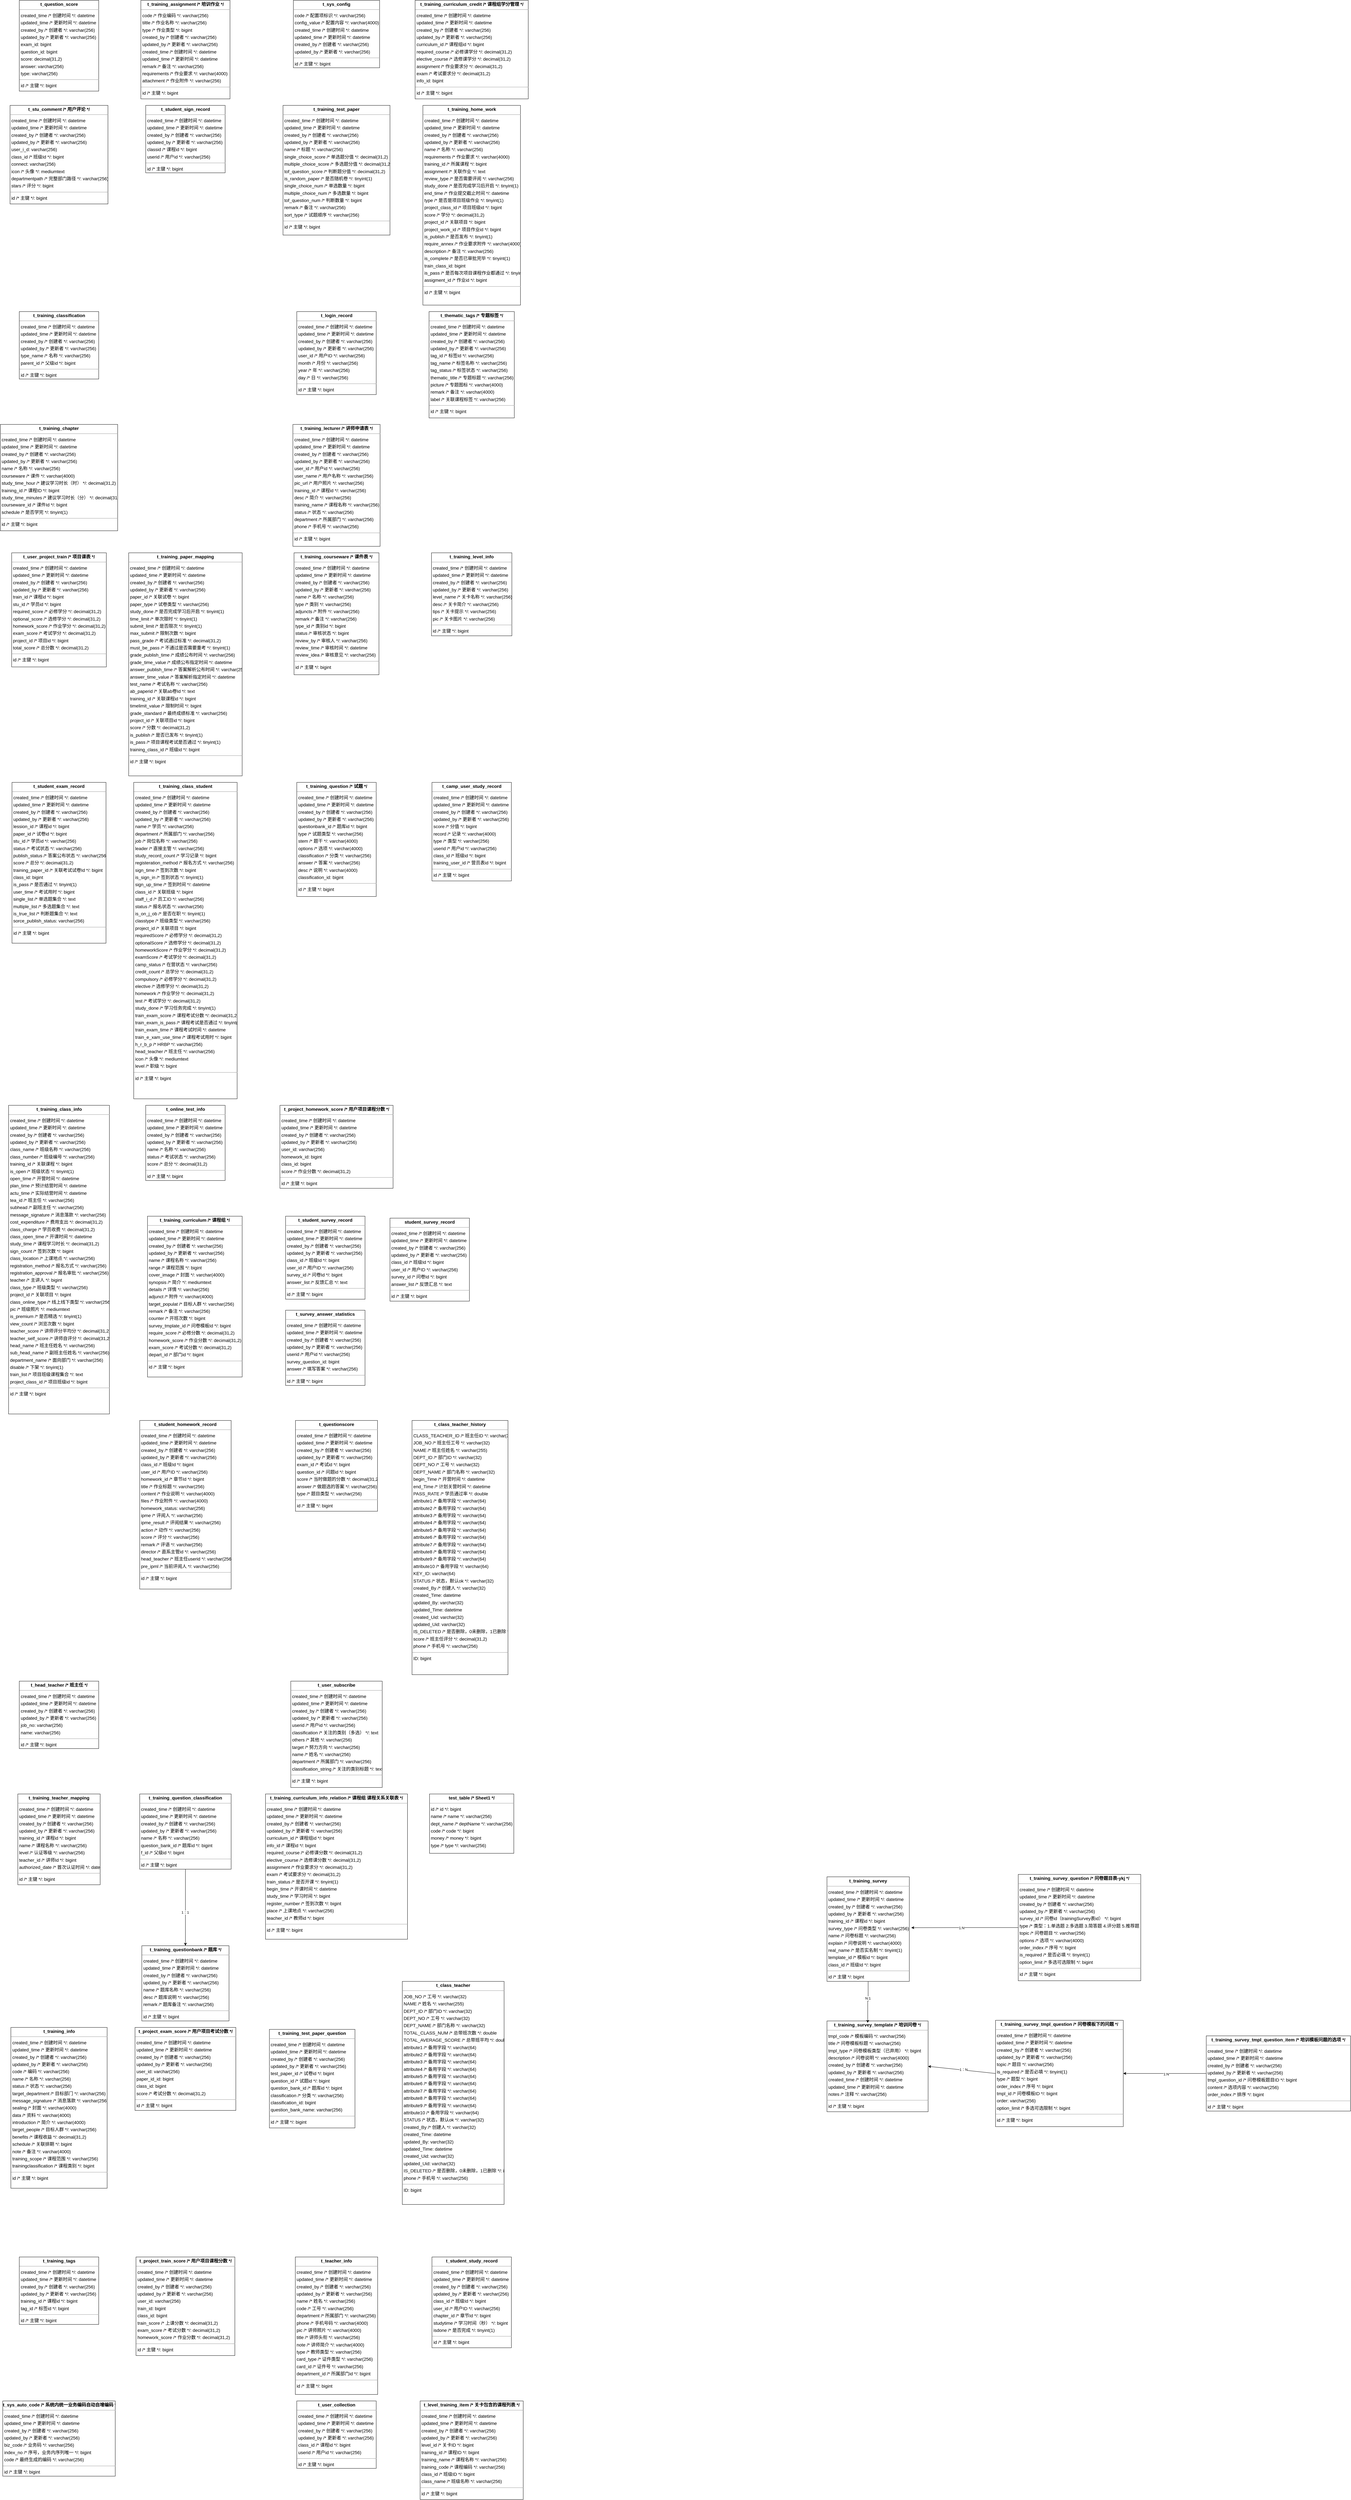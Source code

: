 <mxfile version="24.7.7">
  <diagram name="第 1 页" id="jahxf6-Nlgz9H44ct3V5">
    <mxGraphModel dx="6007" dy="2700" grid="1" gridSize="10" guides="1" tooltips="1" connect="1" arrows="1" fold="1" page="1" pageScale="1" pageWidth="827" pageHeight="1169" math="0" shadow="0">
      <root>
        <mxCell id="0" />
        <mxCell id="1" parent="0" />
        <mxCell id="9cYoRjUQ95D6RNDLffrj-1" value="&lt;p style=&quot;margin:0px;margin-top:4px;text-align:center;&quot;&gt;&lt;b&gt;student_survey_record&lt;/b&gt;&lt;/p&gt;&lt;hr size=&quot;1&quot;/&gt;&lt;p style=&quot;margin:0 0 0 4px;line-height:1.6;&quot;&gt; created_time  /* 创建时间 */: datetime&lt;br/&gt; updated_time  /* 更新时间 */: datetime&lt;br/&gt; created_by  /* 创建者 */: varchar(256)&lt;br/&gt; updated_by  /* 更新者 */: varchar(256)&lt;br/&gt; class_id  /* 班级Id */: bigint&lt;br/&gt; user_id  /* 用户ID */: varchar(256)&lt;br/&gt; survey_id  /* 问卷Id */: bigint&lt;br/&gt; answer_list  /* 反馈汇总 */: text&lt;/p&gt;&lt;hr size=&quot;1&quot;/&gt;&lt;p style=&quot;margin:0 0 0 4px;line-height:1.6;&quot;&gt; id  /* 主键 */: bigint&lt;/p&gt;" style="verticalAlign=top;align=left;overflow=fill;fontSize=14;fontFamily=Helvetica;html=1;rounded=0;shadow=0;comic=0;labelBackgroundColor=none;strokeWidth=1;" parent="1" vertex="1">
          <mxGeometry x="1222" y="3776" width="245" height="256" as="geometry" />
        </mxCell>
        <mxCell id="9cYoRjUQ95D6RNDLffrj-2" value="&lt;p style=&quot;margin:0px;margin-top:4px;text-align:center;&quot;&gt;&lt;b&gt;t_camp_user_study_record&lt;/b&gt;&lt;/p&gt;&lt;hr size=&quot;1&quot;/&gt;&lt;p style=&quot;margin:0 0 0 4px;line-height:1.6;&quot;&gt; created_time  /* 创建时间 */: datetime&lt;br/&gt; updated_time  /* 更新时间 */: datetime&lt;br/&gt; created_by  /* 创建者 */: varchar(256)&lt;br/&gt; updated_by  /* 更新者 */: varchar(256)&lt;br/&gt; score  /* 分值 */: bigint&lt;br/&gt; record  /* 记录 */: varchar(4000)&lt;br/&gt; type  /* 类型 */: varchar(256)&lt;br/&gt; userid  /* 用户id */: varchar(256)&lt;br/&gt; class_id  /* 班级id */: bigint&lt;br/&gt; training_user_id  /* 营员表id */: bigint&lt;/p&gt;&lt;hr size=&quot;1&quot;/&gt;&lt;p style=&quot;margin:0 0 0 4px;line-height:1.6;&quot;&gt; id  /* 主键 */: bigint&lt;/p&gt;" style="verticalAlign=top;align=left;overflow=fill;fontSize=14;fontFamily=Helvetica;html=1;rounded=0;shadow=0;comic=0;labelBackgroundColor=none;strokeWidth=1;" parent="1" vertex="1">
          <mxGeometry x="1351.5" y="2432" width="245" height="304" as="geometry" />
        </mxCell>
        <mxCell id="9cYoRjUQ95D6RNDLffrj-3" value="&lt;p style=&quot;margin:0px;margin-top:4px;text-align:center;&quot;&gt;&lt;b&gt;t_class_teacher&lt;/b&gt;&lt;/p&gt;&lt;hr size=&quot;1&quot;/&gt;&lt;p style=&quot;margin:0 0 0 4px;line-height:1.6;&quot;&gt; JOB_NO  /* 工号 */: varchar(32)&lt;br/&gt; NAME  /* 姓名 */: varchar(255)&lt;br/&gt; DEPT_ID  /* 部门ID */: varchar(32)&lt;br/&gt; DEPT_NO  /* 工号 */: varchar(32)&lt;br/&gt; DEPT_NAME  /* 部门名称 */: varchar(32)&lt;br/&gt; TOTAL_CLASS_NUM  /* 总带班次数 */: double&lt;br/&gt; TOTAL_AVERAGE_SCORE  /* 总带班平均 */: double&lt;br/&gt; attribute1  /* 备用字段 */: varchar(64)&lt;br/&gt; attribute2  /* 备用字段 */: varchar(64)&lt;br/&gt; attribute3  /* 备用字段 */: varchar(64)&lt;br/&gt; attribute4  /* 备用字段 */: varchar(64)&lt;br/&gt; attribute5  /* 备用字段 */: varchar(64)&lt;br/&gt; attribute6  /* 备用字段 */: varchar(64)&lt;br/&gt; attribute7  /* 备用字段 */: varchar(64)&lt;br/&gt; attribute8  /* 备用字段 */: varchar(64)&lt;br/&gt; attribute9  /* 备用字段 */: varchar(64)&lt;br/&gt; attribute10  /* 备用字段 */: varchar(64)&lt;br/&gt; STATUS  /* 状态，默认ok */: varchar(32)&lt;br/&gt; created_By  /* 创建人 */: varchar(32)&lt;br/&gt; created_Time: datetime&lt;br/&gt; updated_By: varchar(32)&lt;br/&gt; updated_Time: datetime&lt;br/&gt; created_Uid: varchar(32)&lt;br/&gt; updated_Uid: varchar(32)&lt;br/&gt; IS_DELETED  /* 是否删除，0未删除，1已删除 */: int&lt;br/&gt; phone  /* 手机号 */: varchar(256)&lt;/p&gt;&lt;hr size=&quot;1&quot;/&gt;&lt;p style=&quot;margin:0 0 0 4px;line-height:1.6;&quot;&gt; ID: bigint&lt;/p&gt;" style="verticalAlign=top;align=left;overflow=fill;fontSize=14;fontFamily=Helvetica;html=1;rounded=0;shadow=0;comic=0;labelBackgroundColor=none;strokeWidth=1;" parent="1" vertex="1">
          <mxGeometry x="1260" y="6130" width="314" height="688" as="geometry" />
        </mxCell>
        <mxCell id="9cYoRjUQ95D6RNDLffrj-4" value="&lt;p style=&quot;margin:0px;margin-top:4px;text-align:center;&quot;&gt;&lt;b&gt;t_class_teacher_history&lt;/b&gt;&lt;/p&gt;&lt;hr size=&quot;1&quot;/&gt;&lt;p style=&quot;margin:0 0 0 4px;line-height:1.6;&quot;&gt; CLASS_TEACHER_ID  /* 班主任ID */: varchar(32)&lt;br/&gt; JOB_NO  /* 班主任工号 */: varchar(32)&lt;br/&gt; NAME  /* 班主任姓名 */: varchar(255)&lt;br/&gt; DEPT_ID  /* 部门ID */: varchar(32)&lt;br/&gt; DEPT_NO  /* 工号 */: varchar(32)&lt;br/&gt; DEPT_NAME  /* 部门名称 */: varchar(32)&lt;br/&gt; begin_Time  /* 开营时间 */: datetime&lt;br/&gt; end_Time  /* 计划关营时间 */: datetime&lt;br/&gt; PASS_RATE  /* 学员通过率 */: double&lt;br/&gt; attribute1  /* 备用字段 */: varchar(64)&lt;br/&gt; attribute2  /* 备用字段 */: varchar(64)&lt;br/&gt; attribute3  /* 备用字段 */: varchar(64)&lt;br/&gt; attribute4  /* 备用字段 */: varchar(64)&lt;br/&gt; attribute5  /* 备用字段 */: varchar(64)&lt;br/&gt; attribute6  /* 备用字段 */: varchar(64)&lt;br/&gt; attribute7  /* 备用字段 */: varchar(64)&lt;br/&gt; attribute8  /* 备用字段 */: varchar(64)&lt;br/&gt; attribute9  /* 备用字段 */: varchar(64)&lt;br/&gt; attribute10  /* 备用字段 */: varchar(64)&lt;br/&gt; KEY_ID: varchar(64)&lt;br/&gt; STATUS  /* 状态，默认ok */: varchar(32)&lt;br/&gt; created_By  /* 创建人 */: varchar(32)&lt;br/&gt; created_Time: datetime&lt;br/&gt; updated_By: varchar(32)&lt;br/&gt; updated_Time: datetime&lt;br/&gt; created_Uid: varchar(32)&lt;br/&gt; updated_Uid: varchar(32)&lt;br/&gt; IS_DELETED  /* 是否删除，0未删除，1已删除 */: int&lt;br/&gt; score  /* 班主任评分 */: decimal(31,2)&lt;br/&gt; phone  /* 手机号 */: varchar(256)&lt;/p&gt;&lt;hr size=&quot;1&quot;/&gt;&lt;p style=&quot;margin:0 0 0 4px;line-height:1.6;&quot;&gt; ID: bigint&lt;/p&gt;" style="verticalAlign=top;align=left;overflow=fill;fontSize=14;fontFamily=Helvetica;html=1;rounded=0;shadow=0;comic=0;labelBackgroundColor=none;strokeWidth=1;" parent="1" vertex="1">
          <mxGeometry x="1290" y="4400" width="296" height="784" as="geometry" />
        </mxCell>
        <mxCell id="9cYoRjUQ95D6RNDLffrj-5" value="&lt;p style=&quot;margin:0px;margin-top:4px;text-align:center;&quot;&gt;&lt;b&gt;t_head_teacher  /* 班主任 */&lt;/b&gt;&lt;/p&gt;&lt;hr size=&quot;1&quot;/&gt;&lt;p style=&quot;margin:0 0 0 4px;line-height:1.6;&quot;&gt; created_time  /* 创建时间 */: datetime&lt;br/&gt; updated_time  /* 更新时间 */: datetime&lt;br/&gt; created_by  /* 创建者 */: varchar(256)&lt;br/&gt; updated_by  /* 更新者 */: varchar(256)&lt;br/&gt; job_no: varchar(256)&lt;br/&gt; name: varchar(256)&lt;/p&gt;&lt;hr size=&quot;1&quot;/&gt;&lt;p style=&quot;margin:0 0 0 4px;line-height:1.6;&quot;&gt; id  /* 主键 */: bigint&lt;/p&gt;" style="verticalAlign=top;align=left;overflow=fill;fontSize=14;fontFamily=Helvetica;html=1;rounded=0;shadow=0;comic=0;labelBackgroundColor=none;strokeWidth=1;" parent="1" vertex="1">
          <mxGeometry x="78.5" y="5204" width="245" height="208" as="geometry" />
        </mxCell>
        <mxCell id="9cYoRjUQ95D6RNDLffrj-6" value="&lt;p style=&quot;margin:0px;margin-top:4px;text-align:center;&quot;&gt;&lt;b&gt;t_level_training_item  /* 关卡包含的课程列表 */&lt;/b&gt;&lt;/p&gt;&lt;hr size=&quot;1&quot;/&gt;&lt;p style=&quot;margin:0 0 0 4px;line-height:1.6;&quot;&gt; created_time  /* 创建时间 */: datetime&lt;br/&gt; updated_time  /* 更新时间 */: datetime&lt;br/&gt; created_by  /* 创建者 */: varchar(256)&lt;br/&gt; updated_by  /* 更新者 */: varchar(256)&lt;br/&gt; level_id  /* 关卡ID */: bigint&lt;br/&gt; training_id  /* 课程ID */: bigint&lt;br/&gt; training_name  /* 课程名称 */: varchar(256)&lt;br/&gt; training_code  /* 课程编码 */: varchar(256)&lt;br/&gt; class_id  /* 班级ID */: bigint&lt;br/&gt; class_name  /* 班级名称 */: varchar(256)&lt;/p&gt;&lt;hr size=&quot;1&quot;/&gt;&lt;p style=&quot;margin:0 0 0 4px;line-height:1.6;&quot;&gt; id  /* 主键 */: bigint&lt;/p&gt;" style="verticalAlign=top;align=left;overflow=fill;fontSize=14;fontFamily=Helvetica;html=1;rounded=0;shadow=0;comic=0;labelBackgroundColor=none;strokeWidth=1;" parent="1" vertex="1">
          <mxGeometry x="1315" y="7424" width="318" height="304" as="geometry" />
        </mxCell>
        <mxCell id="9cYoRjUQ95D6RNDLffrj-7" value="&lt;p style=&quot;margin:0px;margin-top:4px;text-align:center;&quot;&gt;&lt;b&gt;t_login_record&lt;/b&gt;&lt;/p&gt;&lt;hr size=&quot;1&quot;/&gt;&lt;p style=&quot;margin:0 0 0 4px;line-height:1.6;&quot;&gt; created_time  /* 创建时间 */: datetime&lt;br/&gt; updated_time  /* 更新时间 */: datetime&lt;br/&gt; created_by  /* 创建者 */: varchar(256)&lt;br/&gt; updated_by  /* 更新者 */: varchar(256)&lt;br/&gt; user_id  /* 用户ID */: varchar(256)&lt;br/&gt; month  /* 月份 */: varchar(256)&lt;br/&gt; year  /* 年 */: varchar(256)&lt;br/&gt; day  /* 日 */: varchar(256)&lt;/p&gt;&lt;hr size=&quot;1&quot;/&gt;&lt;p style=&quot;margin:0 0 0 4px;line-height:1.6;&quot;&gt; id  /* 主键 */: bigint&lt;/p&gt;" style="verticalAlign=top;align=left;overflow=fill;fontSize=14;fontFamily=Helvetica;html=1;rounded=0;shadow=0;comic=0;labelBackgroundColor=none;strokeWidth=1;" parent="1" vertex="1">
          <mxGeometry x="934.5" y="980" width="245" height="256" as="geometry" />
        </mxCell>
        <mxCell id="9cYoRjUQ95D6RNDLffrj-8" value="&lt;p style=&quot;margin:0px;margin-top:4px;text-align:center;&quot;&gt;&lt;b&gt;t_online_test_info&lt;/b&gt;&lt;/p&gt;&lt;hr size=&quot;1&quot;/&gt;&lt;p style=&quot;margin:0 0 0 4px;line-height:1.6;&quot;&gt; created_time  /* 创建时间 */: datetime&lt;br/&gt; updated_time  /* 更新时间 */: datetime&lt;br/&gt; created_by  /* 创建者 */: varchar(256)&lt;br/&gt; updated_by  /* 更新者 */: varchar(256)&lt;br/&gt; name  /* 名称 */: varchar(256)&lt;br/&gt; status  /* 考试状态 */: varchar(256)&lt;br/&gt; score  /* 总分 */: decimal(31,2)&lt;/p&gt;&lt;hr size=&quot;1&quot;/&gt;&lt;p style=&quot;margin:0 0 0 4px;line-height:1.6;&quot;&gt; id  /* 主键 */: bigint&lt;/p&gt;" style="verticalAlign=top;align=left;overflow=fill;fontSize=14;fontFamily=Helvetica;html=1;rounded=0;shadow=0;comic=0;labelBackgroundColor=none;strokeWidth=1;" parent="1" vertex="1">
          <mxGeometry x="468.5" y="3428" width="245" height="232" as="geometry" />
        </mxCell>
        <mxCell id="9cYoRjUQ95D6RNDLffrj-9" value="&lt;p style=&quot;margin:0px;margin-top:4px;text-align:center;&quot;&gt;&lt;b&gt;t_project_exam_score  /* 用户项目考试分数 */&lt;/b&gt;&lt;/p&gt;&lt;hr size=&quot;1&quot;/&gt;&lt;p style=&quot;margin:0 0 0 4px;line-height:1.6;&quot;&gt; created_time  /* 创建时间 */: datetime&lt;br/&gt; updated_time  /* 更新时间 */: datetime&lt;br/&gt; created_by  /* 创建者 */: varchar(256)&lt;br/&gt; updated_by  /* 更新者 */: varchar(256)&lt;br/&gt; user_id: varchar(256)&lt;br/&gt; paper_id_id: bigint&lt;br/&gt; class_id: bigint&lt;br/&gt; score  /* 考试分数 */: decimal(31,2)&lt;/p&gt;&lt;hr size=&quot;1&quot;/&gt;&lt;p style=&quot;margin:0 0 0 4px;line-height:1.6;&quot;&gt; id  /* 主键 */: bigint&lt;/p&gt;" style="verticalAlign=top;align=left;overflow=fill;fontSize=14;fontFamily=Helvetica;html=1;rounded=0;shadow=0;comic=0;labelBackgroundColor=none;strokeWidth=1;" parent="1" vertex="1">
          <mxGeometry x="435.5" y="6272" width="311" height="256" as="geometry" />
        </mxCell>
        <mxCell id="9cYoRjUQ95D6RNDLffrj-10" value="&lt;p style=&quot;margin:0px;margin-top:4px;text-align:center;&quot;&gt;&lt;b&gt;t_project_homework_score  /* 用户项目课程分数 */&lt;/b&gt;&lt;/p&gt;&lt;hr size=&quot;1&quot;/&gt;&lt;p style=&quot;margin:0 0 0 4px;line-height:1.6;&quot;&gt; created_time  /* 创建时间 */: datetime&lt;br/&gt; updated_time  /* 更新时间 */: datetime&lt;br/&gt; created_by  /* 创建者 */: varchar(256)&lt;br/&gt; updated_by  /* 更新者 */: varchar(256)&lt;br/&gt; user_id: varchar(256)&lt;br/&gt; homework_id: bigint&lt;br/&gt; class_id: bigint&lt;br/&gt; score  /* 作业分数 */: decimal(31,2)&lt;/p&gt;&lt;hr size=&quot;1&quot;/&gt;&lt;p style=&quot;margin:0 0 0 4px;line-height:1.6;&quot;&gt; id  /* 主键 */: bigint&lt;/p&gt;" style="verticalAlign=top;align=left;overflow=fill;fontSize=14;fontFamily=Helvetica;html=1;rounded=0;shadow=0;comic=0;labelBackgroundColor=none;strokeWidth=1;" parent="1" vertex="1">
          <mxGeometry x="882.5" y="3428" width="349" height="256" as="geometry" />
        </mxCell>
        <mxCell id="9cYoRjUQ95D6RNDLffrj-11" value="&lt;p style=&quot;margin:0px;margin-top:4px;text-align:center;&quot;&gt;&lt;b&gt;t_project_train_score  /* 用户项目课程分数 */&lt;/b&gt;&lt;/p&gt;&lt;hr size=&quot;1&quot;/&gt;&lt;p style=&quot;margin:0 0 0 4px;line-height:1.6;&quot;&gt; created_time  /* 创建时间 */: datetime&lt;br/&gt; updated_time  /* 更新时间 */: datetime&lt;br/&gt; created_by  /* 创建者 */: varchar(256)&lt;br/&gt; updated_by  /* 更新者 */: varchar(256)&lt;br/&gt; user_id: varchar(256)&lt;br/&gt; train_id: bigint&lt;br/&gt; class_id: bigint&lt;br/&gt; train_score  /* 上课分数 */: decimal(31,2)&lt;br/&gt; exam_score  /* 考试分数 */: decimal(31,2)&lt;br/&gt; homework_score  /* 作业分数 */: decimal(31,2)&lt;/p&gt;&lt;hr size=&quot;1&quot;/&gt;&lt;p style=&quot;margin:0 0 0 4px;line-height:1.6;&quot;&gt; id  /* 主键 */: bigint&lt;/p&gt;" style="verticalAlign=top;align=left;overflow=fill;fontSize=14;fontFamily=Helvetica;html=1;rounded=0;shadow=0;comic=0;labelBackgroundColor=none;strokeWidth=1;" parent="1" vertex="1">
          <mxGeometry x="438.5" y="6980" width="305" height="304" as="geometry" />
        </mxCell>
        <mxCell id="9cYoRjUQ95D6RNDLffrj-12" value="&lt;p style=&quot;margin:0px;margin-top:4px;text-align:center;&quot;&gt;&lt;b&gt;t_question_score&lt;/b&gt;&lt;/p&gt;&lt;hr size=&quot;1&quot;/&gt;&lt;p style=&quot;margin:0 0 0 4px;line-height:1.6;&quot;&gt; created_time  /* 创建时间 */: datetime&lt;br/&gt; updated_time  /* 更新时间 */: datetime&lt;br/&gt; created_by  /* 创建者 */: varchar(256)&lt;br/&gt; updated_by  /* 更新者 */: varchar(256)&lt;br/&gt; exam_id: bigint&lt;br/&gt; question_id: bigint&lt;br/&gt; score: decimal(31,2)&lt;br/&gt; answer: varchar(256)&lt;br/&gt; type: varchar(256)&lt;/p&gt;&lt;hr size=&quot;1&quot;/&gt;&lt;p style=&quot;margin:0 0 0 4px;line-height:1.6;&quot;&gt; id  /* 主键 */: bigint&lt;/p&gt;" style="verticalAlign=top;align=left;overflow=fill;fontSize=14;fontFamily=Helvetica;html=1;rounded=0;shadow=0;comic=0;labelBackgroundColor=none;strokeWidth=1;" parent="1" vertex="1">
          <mxGeometry x="78.5" y="20" width="245" height="280" as="geometry" />
        </mxCell>
        <mxCell id="9cYoRjUQ95D6RNDLffrj-13" value="&lt;p style=&quot;margin:0px;margin-top:4px;text-align:center;&quot;&gt;&lt;b&gt;t_questionscore&lt;/b&gt;&lt;/p&gt;&lt;hr size=&quot;1&quot;/&gt;&lt;p style=&quot;margin:0 0 0 4px;line-height:1.6;&quot;&gt; created_time  /* 创建时间 */: datetime&lt;br/&gt; updated_time  /* 更新时间 */: datetime&lt;br/&gt; created_by  /* 创建者 */: varchar(256)&lt;br/&gt; updated_by  /* 更新者 */: varchar(256)&lt;br/&gt; exam_id  /* 考试id */: bigint&lt;br/&gt; question_id  /* 问题id */: bigint&lt;br/&gt; score  /* 当时做题的分数 */: decimal(31,2)&lt;br/&gt; answer  /* 做题选的答案 */: varchar(256)&lt;br/&gt; type  /* 题目类型 */: varchar(256)&lt;/p&gt;&lt;hr size=&quot;1&quot;/&gt;&lt;p style=&quot;margin:0 0 0 4px;line-height:1.6;&quot;&gt; id  /* 主键 */: bigint&lt;/p&gt;" style="verticalAlign=top;align=left;overflow=fill;fontSize=14;fontFamily=Helvetica;html=1;rounded=0;shadow=0;comic=0;labelBackgroundColor=none;strokeWidth=1;" parent="1" vertex="1">
          <mxGeometry x="930.5" y="4400" width="253" height="280" as="geometry" />
        </mxCell>
        <mxCell id="9cYoRjUQ95D6RNDLffrj-14" value="&lt;p style=&quot;margin:0px;margin-top:4px;text-align:center;&quot;&gt;&lt;b&gt;t_stu_comment  /* 用户评论 */&lt;/b&gt;&lt;/p&gt;&lt;hr size=&quot;1&quot;/&gt;&lt;p style=&quot;margin:0 0 0 4px;line-height:1.6;&quot;&gt; created_time  /* 创建时间 */: datetime&lt;br/&gt; updated_time  /* 更新时间 */: datetime&lt;br/&gt; created_by  /* 创建者 */: varchar(256)&lt;br/&gt; updated_by  /* 更新者 */: varchar(256)&lt;br/&gt; user_i_d: varchar(256)&lt;br/&gt; class_id  /* 班级Id */: bigint&lt;br/&gt; connect: varchar(256)&lt;br/&gt; icon  /* 头像 */: mediumtext&lt;br/&gt; departmentpath  /* 完整部门路径 */: varchar(256)&lt;br/&gt; stars  /* 评分 */: bigint&lt;/p&gt;&lt;hr size=&quot;1&quot;/&gt;&lt;p style=&quot;margin:0 0 0 4px;line-height:1.6;&quot;&gt; id  /* 主键 */: bigint&lt;/p&gt;" style="verticalAlign=top;align=left;overflow=fill;fontSize=14;fontFamily=Helvetica;html=1;rounded=0;shadow=0;comic=0;labelBackgroundColor=none;strokeWidth=1;" parent="1" vertex="1">
          <mxGeometry x="50" y="344" width="302" height="304" as="geometry" />
        </mxCell>
        <mxCell id="9cYoRjUQ95D6RNDLffrj-15" value="&lt;p style=&quot;margin:0px;margin-top:4px;text-align:center;&quot;&gt;&lt;b&gt;t_student_exam_record&lt;/b&gt;&lt;/p&gt;&lt;hr size=&quot;1&quot;/&gt;&lt;p style=&quot;margin:0 0 0 4px;line-height:1.6;&quot;&gt; created_time  /* 创建时间 */: datetime&lt;br/&gt; updated_time  /* 更新时间 */: datetime&lt;br/&gt; created_by  /* 创建者 */: varchar(256)&lt;br/&gt; updated_by  /* 更新者 */: varchar(256)&lt;br/&gt; lession_id  /* 课程id */: bigint&lt;br/&gt; paper_id  /* 试卷id */: bigint&lt;br/&gt; stu_id  /* 学员id */: varchar(256)&lt;br/&gt; status  /* 考试状态 */: varchar(256)&lt;br/&gt; publish_status  /* 答案公布状态 */: varchar(256)&lt;br/&gt; score  /* 总分 */: decimal(31,2)&lt;br/&gt; training_paper_id  /* 关联考试试卷Id */: bigint&lt;br/&gt; class_id: bigint&lt;br/&gt; is_pass  /* 是否通过 */: tinyint(1)&lt;br/&gt; user_time  /* 考试用时 */: bigint&lt;br/&gt; single_list  /* 单选题集合 */: text&lt;br/&gt; multiple_list  /* 多选题集合 */: text&lt;br/&gt; is_true_list  /* 判断题集合 */: text&lt;br/&gt; sorce_publish_status: varchar(256)&lt;/p&gt;&lt;hr size=&quot;1&quot;/&gt;&lt;p style=&quot;margin:0 0 0 4px;line-height:1.6;&quot;&gt; id  /* 主键 */: bigint&lt;/p&gt;" style="verticalAlign=top;align=left;overflow=fill;fontSize=14;fontFamily=Helvetica;html=1;rounded=0;shadow=0;comic=0;labelBackgroundColor=none;strokeWidth=1;" parent="1" vertex="1">
          <mxGeometry x="56" y="2432" width="290" height="496" as="geometry" />
        </mxCell>
        <mxCell id="9cYoRjUQ95D6RNDLffrj-16" value="&lt;p style=&quot;margin:0px;margin-top:4px;text-align:center;&quot;&gt;&lt;b&gt;t_student_homework_record&lt;/b&gt;&lt;/p&gt;&lt;hr size=&quot;1&quot;/&gt;&lt;p style=&quot;margin:0 0 0 4px;line-height:1.6;&quot;&gt; created_time  /* 创建时间 */: datetime&lt;br/&gt; updated_time  /* 更新时间 */: datetime&lt;br/&gt; created_by  /* 创建者 */: varchar(256)&lt;br/&gt; updated_by  /* 更新者 */: varchar(256)&lt;br/&gt; class_id  /* 班级Id */: bigint&lt;br/&gt; user_id  /* 用户ID */: varchar(256)&lt;br/&gt; homework_id  /* 章节Id */: bigint&lt;br/&gt; title  /* 作业标题 */: varchar(256)&lt;br/&gt; content  /* 作业说明 */: varchar(4000)&lt;br/&gt; files  /* 作业附件 */: varchar(4000)&lt;br/&gt; homework_status: varchar(256)&lt;br/&gt; ipme  /* 评阅人 */: varchar(256)&lt;br/&gt; ipme_result  /* 评阅结果 */: varchar(256)&lt;br/&gt; action  /* 动作 */: varchar(256)&lt;br/&gt; score  /* 评分 */: varchar(256)&lt;br/&gt; remark  /* 评语 */: varchar(256)&lt;br/&gt; director  /* 直系主管id */: varchar(256)&lt;br/&gt; head_teacher  /* 班主任userid */: varchar(256)&lt;br/&gt; pre_ipml  /* 当前评阅人 */: varchar(256)&lt;/p&gt;&lt;hr size=&quot;1&quot;/&gt;&lt;p style=&quot;margin:0 0 0 4px;line-height:1.6;&quot;&gt; id  /* 主键 */: bigint&lt;/p&gt;" style="verticalAlign=top;align=left;overflow=fill;fontSize=14;fontFamily=Helvetica;html=1;rounded=0;shadow=0;comic=0;labelBackgroundColor=none;strokeWidth=1;" parent="1" vertex="1">
          <mxGeometry x="450" y="4400" width="282" height="520" as="geometry" />
        </mxCell>
        <mxCell id="9cYoRjUQ95D6RNDLffrj-17" value="&lt;p style=&quot;margin:0px;margin-top:4px;text-align:center;&quot;&gt;&lt;b&gt;t_student_sign_record&lt;/b&gt;&lt;/p&gt;&lt;hr size=&quot;1&quot;/&gt;&lt;p style=&quot;margin:0 0 0 4px;line-height:1.6;&quot;&gt; created_time  /* 创建时间 */: datetime&lt;br/&gt; updated_time  /* 更新时间 */: datetime&lt;br/&gt; created_by  /* 创建者 */: varchar(256)&lt;br/&gt; updated_by  /* 更新者 */: varchar(256)&lt;br/&gt; classid  /* 课程id */: bigint&lt;br/&gt; userid  /* 用户id */: varchar(256)&lt;/p&gt;&lt;hr size=&quot;1&quot;/&gt;&lt;p style=&quot;margin:0 0 0 4px;line-height:1.6;&quot;&gt; id  /* 主键 */: bigint&lt;/p&gt;" style="verticalAlign=top;align=left;overflow=fill;fontSize=14;fontFamily=Helvetica;html=1;rounded=0;shadow=0;comic=0;labelBackgroundColor=none;strokeWidth=1;" parent="1" vertex="1">
          <mxGeometry x="468.5" y="344" width="245" height="208" as="geometry" />
        </mxCell>
        <mxCell id="9cYoRjUQ95D6RNDLffrj-18" value="&lt;p style=&quot;margin:0px;margin-top:4px;text-align:center;&quot;&gt;&lt;b&gt;t_student_study_record&lt;/b&gt;&lt;/p&gt;&lt;hr size=&quot;1&quot;/&gt;&lt;p style=&quot;margin:0 0 0 4px;line-height:1.6;&quot;&gt; created_time  /* 创建时间 */: datetime&lt;br/&gt; updated_time  /* 更新时间 */: datetime&lt;br/&gt; created_by  /* 创建者 */: varchar(256)&lt;br/&gt; updated_by  /* 更新者 */: varchar(256)&lt;br/&gt; class_id  /* 班级Id */: bigint&lt;br/&gt; user_id  /* 用户ID */: varchar(256)&lt;br/&gt; chapter_id  /* 章节Id */: bigint&lt;br/&gt; studytime  /* 学习时间（秒） */: bigint&lt;br/&gt; isdone  /* 是否完成 */: tinyint(1)&lt;/p&gt;&lt;hr size=&quot;1&quot;/&gt;&lt;p style=&quot;margin:0 0 0 4px;line-height:1.6;&quot;&gt; id  /* 主键 */: bigint&lt;/p&gt;" style="verticalAlign=top;align=left;overflow=fill;fontSize=14;fontFamily=Helvetica;html=1;rounded=0;shadow=0;comic=0;labelBackgroundColor=none;strokeWidth=1;" parent="1" vertex="1">
          <mxGeometry x="1351.5" y="6980" width="245" height="280" as="geometry" />
        </mxCell>
        <mxCell id="9cYoRjUQ95D6RNDLffrj-19" value="&lt;p style=&quot;margin:0px;margin-top:4px;text-align:center;&quot;&gt;&lt;b&gt;t_student_survey_record&lt;/b&gt;&lt;/p&gt;&lt;hr size=&quot;1&quot;/&gt;&lt;p style=&quot;margin:0 0 0 4px;line-height:1.6;&quot;&gt; created_time  /* 创建时间 */: datetime&lt;br/&gt; updated_time  /* 更新时间 */: datetime&lt;br/&gt; created_by  /* 创建者 */: varchar(256)&lt;br/&gt; updated_by  /* 更新者 */: varchar(256)&lt;br/&gt; class_id  /* 班级Id */: bigint&lt;br/&gt; user_id  /* 用户ID */: varchar(256)&lt;br/&gt; survey_id  /* 问卷Id */: bigint&lt;br/&gt; answer_list  /* 反馈汇总 */: text&lt;/p&gt;&lt;hr size=&quot;1&quot;/&gt;&lt;p style=&quot;margin:0 0 0 4px;line-height:1.6;&quot;&gt; id  /* 主键 */: bigint&lt;/p&gt;" style="verticalAlign=top;align=left;overflow=fill;fontSize=14;fontFamily=Helvetica;html=1;rounded=0;shadow=0;comic=0;labelBackgroundColor=none;strokeWidth=1;" parent="1" vertex="1">
          <mxGeometry x="900" y="3770" width="245" height="256" as="geometry" />
        </mxCell>
        <mxCell id="9cYoRjUQ95D6RNDLffrj-20" value="&lt;p style=&quot;margin:0px;margin-top:4px;text-align:center;&quot;&gt;&lt;b&gt;t_survey_answer_statistics&lt;/b&gt;&lt;/p&gt;&lt;hr size=&quot;1&quot;/&gt;&lt;p style=&quot;margin:0 0 0 4px;line-height:1.6;&quot;&gt; created_time  /* 创建时间 */: datetime&lt;br/&gt; updated_time  /* 更新时间 */: datetime&lt;br/&gt; created_by  /* 创建者 */: varchar(256)&lt;br/&gt; updated_by  /* 更新者 */: varchar(256)&lt;br/&gt; userid  /* 用户id */: varchar(256)&lt;br/&gt; survey_question_id: bigint&lt;br/&gt; answer  /* 填写答案 */: varchar(256)&lt;/p&gt;&lt;hr size=&quot;1&quot;/&gt;&lt;p style=&quot;margin:0 0 0 4px;line-height:1.6;&quot;&gt; id  /* 主键 */: bigint&lt;/p&gt;" style="verticalAlign=top;align=left;overflow=fill;fontSize=14;fontFamily=Helvetica;html=1;rounded=0;shadow=0;comic=0;labelBackgroundColor=none;strokeWidth=1;" parent="1" vertex="1">
          <mxGeometry x="900" y="4060" width="245" height="232" as="geometry" />
        </mxCell>
        <mxCell id="9cYoRjUQ95D6RNDLffrj-21" value="&lt;p style=&quot;margin:0px;margin-top:4px;text-align:center;&quot;&gt;&lt;b&gt;t_sys_auto_code  /* 系统内统一业务编码自动自增编码 */&lt;/b&gt;&lt;/p&gt;&lt;hr size=&quot;1&quot;/&gt;&lt;p style=&quot;margin:0 0 0 4px;line-height:1.6;&quot;&gt; created_time  /* 创建时间 */: datetime&lt;br/&gt; updated_time  /* 更新时间 */: datetime&lt;br/&gt; created_by  /* 创建者 */: varchar(256)&lt;br/&gt; updated_by  /* 更新者 */: varchar(256)&lt;br/&gt; biz_code  /* 业务码 */: varchar(256)&lt;br/&gt; index_no  /* 序号，业务内序列唯一 */: bigint&lt;br/&gt; code  /* 最终生成的编码 */: varchar(256)&lt;/p&gt;&lt;hr size=&quot;1&quot;/&gt;&lt;p style=&quot;margin:0 0 0 4px;line-height:1.6;&quot;&gt; id  /* 主键 */: bigint&lt;/p&gt;" style="verticalAlign=top;align=left;overflow=fill;fontSize=14;fontFamily=Helvetica;html=1;rounded=0;shadow=0;comic=0;labelBackgroundColor=none;strokeWidth=1;" parent="1" vertex="1">
          <mxGeometry x="27.5" y="7424" width="347" height="232" as="geometry" />
        </mxCell>
        <mxCell id="9cYoRjUQ95D6RNDLffrj-22" value="&lt;p style=&quot;margin:0px;margin-top:4px;text-align:center;&quot;&gt;&lt;b&gt;t_sys_config&lt;/b&gt;&lt;/p&gt;&lt;hr size=&quot;1&quot;/&gt;&lt;p style=&quot;margin:0 0 0 4px;line-height:1.6;&quot;&gt; code  /* 配置项标识 */: varchar(256)&lt;br/&gt; config_value  /* 配置内容 */: varchar(4000)&lt;br/&gt; created_time  /* 创建时间 */: datetime&lt;br/&gt; updated_time  /* 更新时间 */: datetime&lt;br/&gt; created_by  /* 创建者 */: varchar(256)&lt;br/&gt; updated_by  /* 更新者 */: varchar(256)&lt;/p&gt;&lt;hr size=&quot;1&quot;/&gt;&lt;p style=&quot;margin:0 0 0 4px;line-height:1.6;&quot;&gt; id  /* 主键 */: bigint&lt;/p&gt;" style="verticalAlign=top;align=left;overflow=fill;fontSize=14;fontFamily=Helvetica;html=1;rounded=0;shadow=0;comic=0;labelBackgroundColor=none;strokeWidth=1;" parent="1" vertex="1">
          <mxGeometry x="924" y="20" width="266" height="208" as="geometry" />
        </mxCell>
        <mxCell id="9cYoRjUQ95D6RNDLffrj-23" value="&lt;p style=&quot;margin:0px;margin-top:4px;text-align:center;&quot;&gt;&lt;b&gt;t_teacher_info&lt;/b&gt;&lt;/p&gt;&lt;hr size=&quot;1&quot;/&gt;&lt;p style=&quot;margin:0 0 0 4px;line-height:1.6;&quot;&gt; created_time  /* 创建时间 */: datetime&lt;br/&gt; updated_time  /* 更新时间 */: datetime&lt;br/&gt; created_by  /* 创建者 */: varchar(256)&lt;br/&gt; updated_by  /* 更新者 */: varchar(256)&lt;br/&gt; name  /* 姓名 */: varchar(256)&lt;br/&gt; code  /* 工号 */: varchar(256)&lt;br/&gt; department  /* 所属部门 */: varchar(256)&lt;br/&gt; phone  /* 手机号码 */: varchar(4000)&lt;br/&gt; pic  /* 讲师照片 */: varchar(4000)&lt;br/&gt; title  /* 讲师头衔 */: varchar(256)&lt;br/&gt; note  /* 讲师简介 */: varchar(4000)&lt;br/&gt; type  /* 教师类型 */: varchar(256)&lt;br/&gt; card_type  /* 证件类型 */: varchar(256)&lt;br/&gt; card_id  /* 证件号 */: varchar(256)&lt;br/&gt; department_id  /* 所属部门id */: bigint&lt;/p&gt;&lt;hr size=&quot;1&quot;/&gt;&lt;p style=&quot;margin:0 0 0 4px;line-height:1.6;&quot;&gt; id  /* 主键 */: bigint&lt;/p&gt;" style="verticalAlign=top;align=left;overflow=fill;fontSize=14;fontFamily=Helvetica;html=1;rounded=0;shadow=0;comic=0;labelBackgroundColor=none;strokeWidth=1;" parent="1" vertex="1">
          <mxGeometry x="930" y="6980" width="254" height="424" as="geometry" />
        </mxCell>
        <mxCell id="9cYoRjUQ95D6RNDLffrj-24" value="&lt;p style=&quot;margin:0px;margin-top:4px;text-align:center;&quot;&gt;&lt;b&gt;t_thematic_tags  /* 专题标签 */&lt;/b&gt;&lt;/p&gt;&lt;hr size=&quot;1&quot;/&gt;&lt;p style=&quot;margin:0 0 0 4px;line-height:1.6;&quot;&gt; created_time  /* 创建时间 */: datetime&lt;br/&gt; updated_time  /* 更新时间 */: datetime&lt;br/&gt; created_by  /* 创建者 */: varchar(256)&lt;br/&gt; updated_by  /* 更新者 */: varchar(256)&lt;br/&gt; tag_id  /* 标签Id */: varchar(256)&lt;br/&gt; tag_name  /* 标签名称 */: varchar(256)&lt;br/&gt; tag_status  /* 标签状态 */: varchar(256)&lt;br/&gt; thematic_title  /* 专题标题 */: varchar(256)&lt;br/&gt; picture  /* 专题图标 */: varchar(4000)&lt;br/&gt; remark  /* 备注 */: varchar(4000)&lt;br/&gt; label  /* 关联课程标签 */: varchar(256)&lt;/p&gt;&lt;hr size=&quot;1&quot;/&gt;&lt;p style=&quot;margin:0 0 0 4px;line-height:1.6;&quot;&gt; id  /* 主键 */: bigint&lt;/p&gt;" style="verticalAlign=top;align=left;overflow=fill;fontSize=14;fontFamily=Helvetica;html=1;rounded=0;shadow=0;comic=0;labelBackgroundColor=none;strokeWidth=1;" parent="1" vertex="1">
          <mxGeometry x="1342.5" y="980" width="263" height="328" as="geometry" />
        </mxCell>
        <mxCell id="9cYoRjUQ95D6RNDLffrj-25" value="&lt;p style=&quot;margin:0px;margin-top:4px;text-align:center;&quot;&gt;&lt;b&gt;t_training_assignment  /* 培训作业 */&lt;/b&gt;&lt;/p&gt;&lt;hr size=&quot;1&quot;/&gt;&lt;p style=&quot;margin:0 0 0 4px;line-height:1.6;&quot;&gt; code  /* 作业编码 */: varchar(256)&lt;br/&gt; tiltle  /* 作业名称 */: varchar(256)&lt;br/&gt; type  /* 作业类型 */: bigint&lt;br/&gt; created_by  /* 创建者 */: varchar(256)&lt;br/&gt; updated_by  /* 更新者 */: varchar(256)&lt;br/&gt; created_time  /* 创建时间 */: datetime&lt;br/&gt; updated_time  /* 更新时间 */: datetime&lt;br/&gt; remark  /* 备注 */: varchar(256)&lt;br/&gt; requirements  /* 作业要求 */: varchar(4000)&lt;br/&gt; attachment  /* 作业附件 */: varchar(256)&lt;/p&gt;&lt;hr size=&quot;1&quot;/&gt;&lt;p style=&quot;margin:0 0 0 4px;line-height:1.6;&quot;&gt; id  /* 主键 */: bigint&lt;/p&gt;" style="verticalAlign=top;align=left;overflow=fill;fontSize=14;fontFamily=Helvetica;html=1;rounded=0;shadow=0;comic=0;labelBackgroundColor=none;strokeWidth=1;" parent="1" vertex="1">
          <mxGeometry x="453.5" y="20" width="275" height="304" as="geometry" />
        </mxCell>
        <mxCell id="9cYoRjUQ95D6RNDLffrj-26" value="&lt;p style=&quot;margin:0px;margin-top:4px;text-align:center;&quot;&gt;&lt;b&gt;t_training_chapter&lt;/b&gt;&lt;/p&gt;&lt;hr size=&quot;1&quot;/&gt;&lt;p style=&quot;margin:0 0 0 4px;line-height:1.6;&quot;&gt; created_time  /* 创建时间 */: datetime&lt;br/&gt; updated_time  /* 更新时间 */: datetime&lt;br/&gt; created_by  /* 创建者 */: varchar(256)&lt;br/&gt; updated_by  /* 更新者 */: varchar(256)&lt;br/&gt; name  /* 名称 */: varchar(256)&lt;br/&gt; courseware  /* 课件 */: varchar(4000)&lt;br/&gt; study_time_hour  /* 建议学习时长（时） */: decimal(31,2)&lt;br/&gt; training_id  /* 课程ID */: bigint&lt;br/&gt; study_time_minutes  /* 建议学习时长（分） */: decimal(31,2)&lt;br/&gt; courseware_id  /* 课件Id */: bigint&lt;br/&gt; schedule  /* 是否学完 */: tinyint(1)&lt;/p&gt;&lt;hr size=&quot;1&quot;/&gt;&lt;p style=&quot;margin:0 0 0 4px;line-height:1.6;&quot;&gt; id  /* 主键 */: bigint&lt;/p&gt;" style="verticalAlign=top;align=left;overflow=fill;fontSize=14;fontFamily=Helvetica;html=1;rounded=0;shadow=0;comic=0;labelBackgroundColor=none;strokeWidth=1;" parent="1" vertex="1">
          <mxGeometry x="20" y="1328" width="362" height="328" as="geometry" />
        </mxCell>
        <mxCell id="9cYoRjUQ95D6RNDLffrj-27" value="&lt;p style=&quot;margin:0px;margin-top:4px;text-align:center;&quot;&gt;&lt;b&gt;t_training_class_info&lt;/b&gt;&lt;/p&gt;&lt;hr size=&quot;1&quot;/&gt;&lt;p style=&quot;margin:0 0 0 4px;line-height:1.6;&quot;&gt; created_time  /* 创建时间 */: datetime&lt;br/&gt; updated_time  /* 更新时间 */: datetime&lt;br/&gt; created_by  /* 创建者 */: varchar(256)&lt;br/&gt; updated_by  /* 更新者 */: varchar(256)&lt;br/&gt; class_name  /* 班级名称 */: varchar(256)&lt;br/&gt; class_number  /* 班级编号 */: varchar(256)&lt;br/&gt; training_id  /* 关联课程 */: bigint&lt;br/&gt; is_open  /* 班级状态 */: tinyint(1)&lt;br/&gt; open_time  /* 开营时间 */: datetime&lt;br/&gt; plan_time  /* 预计结营时间 */: datetime&lt;br/&gt; actu_time  /* 实际结营时间 */: datetime&lt;br/&gt; tea_id  /* 班主任 */: varchar(256)&lt;br/&gt; subhead  /* 副班主任 */: varchar(256)&lt;br/&gt; message_signature  /* 消息落款 */: varchar(256)&lt;br/&gt; cost_expenditure  /* 费用支出 */: decimal(31,2)&lt;br/&gt; class_charge  /* 学员收费 */: decimal(31,2)&lt;br/&gt; class_open_time  /* 开课时间 */: datetime&lt;br/&gt; study_time  /* 课程学习时长 */: decimal(31,2)&lt;br/&gt; sign_count  /* 签到次数 */: bigint&lt;br/&gt; class_location  /* 上课地点 */: varchar(256)&lt;br/&gt; registration_method  /* 报名方式 */: varchar(256)&lt;br/&gt; registration_approval  /* 报名审批 */: varchar(256)&lt;br/&gt; teacher  /* 主讲人 */: bigint&lt;br/&gt; class_type  /* 班级类型 */: varchar(256)&lt;br/&gt; project_id  /* 关联项目 */: bigint&lt;br/&gt; class_online_type  /* 线上线下类型 */: varchar(256)&lt;br/&gt; pic  /* 班级照片 */: mediumtext&lt;br/&gt; is_premium  /* 是否精选 */: tinyint(1)&lt;br/&gt; view_count  /* 浏览次数 */: bigint&lt;br/&gt; teacher_score  /* 讲师评分平均分 */: decimal(31,2)&lt;br/&gt; teacher_self_score  /* 讲师自评分 */: decimal(31,2)&lt;br/&gt; head_name  /* 班主任姓名 */: varchar(256)&lt;br/&gt; sub_head_name  /* 副班主任姓名 */: varchar(256)&lt;br/&gt; department_name  /* 面向部门 */: varchar(256)&lt;br/&gt; disable  /* 下架 */: tinyint(1)&lt;br/&gt; train_list  /* 项目班级课程集合 */: text&lt;br/&gt; project_class_id  /* 项目班级id */: bigint&lt;/p&gt;&lt;hr size=&quot;1&quot;/&gt;&lt;p style=&quot;margin:0 0 0 4px;line-height:1.6;&quot;&gt; id  /* 主键 */: bigint&lt;/p&gt;" style="verticalAlign=top;align=left;overflow=fill;fontSize=14;fontFamily=Helvetica;html=1;rounded=0;shadow=0;comic=0;labelBackgroundColor=none;strokeWidth=1;" parent="1" vertex="1">
          <mxGeometry x="45.5" y="3428" width="311" height="952" as="geometry" />
        </mxCell>
        <mxCell id="9cYoRjUQ95D6RNDLffrj-28" value="&lt;p style=&quot;margin:0px;margin-top:4px;text-align:center;&quot;&gt;&lt;b&gt;t_training_class_student&lt;/b&gt;&lt;/p&gt;&lt;hr size=&quot;1&quot;/&gt;&lt;p style=&quot;margin:0 0 0 4px;line-height:1.6;&quot;&gt; created_time  /* 创建时间 */: datetime&lt;br/&gt; updated_time  /* 更新时间 */: datetime&lt;br/&gt; created_by  /* 创建者 */: varchar(256)&lt;br/&gt; updated_by  /* 更新者 */: varchar(256)&lt;br/&gt; name  /* 学员 */: varchar(256)&lt;br/&gt; department  /* 所属部门 */: varchar(256)&lt;br/&gt; job  /* 岗位名称 */: varchar(256)&lt;br/&gt; leader  /* 直接主管 */: varchar(256)&lt;br/&gt; study_record_count  /* 学习记录 */: bigint&lt;br/&gt; registeration_method  /* 报名方式 */: varchar(256)&lt;br/&gt; sign_time  /* 签到次数 */: bigint&lt;br/&gt; is_sign_in  /* 签到状态 */: tinyint(1)&lt;br/&gt; sign_up_time  /* 签到时间 */: datetime&lt;br/&gt; class_id  /* 关联班级 */: bigint&lt;br/&gt; staff_i_d  /* 员工ID */: varchar(256)&lt;br/&gt; status  /* 报名状态 */: varchar(256)&lt;br/&gt; is_on_j_ob  /* 是否在职 */: tinyint(1)&lt;br/&gt; classtype  /* 班级类型 */: varchar(256)&lt;br/&gt; project_id  /* 关联项目 */: bigint&lt;br/&gt; requiredScore  /* 必修学分 */: decimal(31,2)&lt;br/&gt; optionalScore  /* 选修学分 */: decimal(31,2)&lt;br/&gt; homeworkScore  /* 作业学分 */: decimal(31,2)&lt;br/&gt; examScore  /* 考试学分 */: decimal(31,2)&lt;br/&gt; camp_status  /* 在营状态 */: varchar(256)&lt;br/&gt; credit_count  /* 总学分 */: decimal(31,2)&lt;br/&gt; compulsory  /* 必修学分 */: decimal(31,2)&lt;br/&gt; elective  /* 选修学分 */: decimal(31,2)&lt;br/&gt; homework  /* 作业学分 */: decimal(31,2)&lt;br/&gt; test  /* 考试学分 */: decimal(31,2)&lt;br/&gt; study_done  /* 学习任务完成 */: tinyint(1)&lt;br/&gt; train_exam_score  /* 课程考试分数 */: decimal(31,2)&lt;br/&gt; train_exam_is_pass  /* 课程考试是否通过 */: tinyint(1)&lt;br/&gt; train_exam_time  /* 课程考试时间 */: datetime&lt;br/&gt; train_e_xam_use_time  /* 课程考试用时 */: bigint&lt;br/&gt; h_r_b_p  /* HRBP */: varchar(256)&lt;br/&gt; head_teacher  /* 班主任 */: varchar(256)&lt;br/&gt; icon  /* 头像 */: mediumtext&lt;br/&gt; level  /* 职级 */: bigint&lt;/p&gt;&lt;hr size=&quot;1&quot;/&gt;&lt;p style=&quot;margin:0 0 0 4px;line-height:1.6;&quot;&gt; id  /* 主键 */: bigint&lt;/p&gt;" style="verticalAlign=top;align=left;overflow=fill;fontSize=14;fontFamily=Helvetica;html=1;rounded=0;shadow=0;comic=0;labelBackgroundColor=none;strokeWidth=1;" parent="1" vertex="1">
          <mxGeometry x="431.5" y="2432" width="319" height="976" as="geometry" />
        </mxCell>
        <mxCell id="9cYoRjUQ95D6RNDLffrj-29" value="&lt;p style=&quot;margin:0px;margin-top:4px;text-align:center;&quot;&gt;&lt;b&gt;t_training_classification&lt;/b&gt;&lt;/p&gt;&lt;hr size=&quot;1&quot;/&gt;&lt;p style=&quot;margin:0 0 0 4px;line-height:1.6;&quot;&gt; created_time  /* 创建时间 */: datetime&lt;br/&gt; updated_time  /* 更新时间 */: datetime&lt;br/&gt; created_by  /* 创建者 */: varchar(256)&lt;br/&gt; updated_by  /* 更新者 */: varchar(256)&lt;br/&gt; type_name  /* 名称 */: varchar(256)&lt;br/&gt; parent_id  /* 父级id */: bigint&lt;/p&gt;&lt;hr size=&quot;1&quot;/&gt;&lt;p style=&quot;margin:0 0 0 4px;line-height:1.6;&quot;&gt; id  /* 主键 */: bigint&lt;/p&gt;" style="verticalAlign=top;align=left;overflow=fill;fontSize=14;fontFamily=Helvetica;html=1;rounded=0;shadow=0;comic=0;labelBackgroundColor=none;strokeWidth=1;" parent="1" vertex="1">
          <mxGeometry x="78.5" y="980" width="245" height="208" as="geometry" />
        </mxCell>
        <mxCell id="9cYoRjUQ95D6RNDLffrj-30" value="&lt;p style=&quot;margin:0px;margin-top:4px;text-align:center;&quot;&gt;&lt;b&gt;t_training_courseware  /* 课件表 */&lt;/b&gt;&lt;/p&gt;&lt;hr size=&quot;1&quot;/&gt;&lt;p style=&quot;margin:0 0 0 4px;line-height:1.6;&quot;&gt; created_time  /* 创建时间 */: datetime&lt;br/&gt; updated_time  /* 更新时间 */: datetime&lt;br/&gt; created_by  /* 创建者 */: varchar(256)&lt;br/&gt; updated_by  /* 更新者 */: varchar(256)&lt;br/&gt; name  /* 名称 */: varchar(256)&lt;br/&gt; type  /* 类别 */: varchar(256)&lt;br/&gt; adjuncts  /* 附件 */: varchar(256)&lt;br/&gt; remark  /* 备注 */: varchar(256)&lt;br/&gt; type_id  /* 类别id */: bigint&lt;br/&gt; status  /* 审核状态 */: bigint&lt;br/&gt; review_by  /* 审核人 */: varchar(256)&lt;br/&gt; review_time  /* 审核时间 */: datetime&lt;br/&gt; review_idea  /* 审核意见 */: varchar(256)&lt;/p&gt;&lt;hr size=&quot;1&quot;/&gt;&lt;p style=&quot;margin:0 0 0 4px;line-height:1.6;&quot;&gt; id  /* 主键 */: bigint&lt;/p&gt;" style="verticalAlign=top;align=left;overflow=fill;fontSize=14;fontFamily=Helvetica;html=1;rounded=0;shadow=0;comic=0;labelBackgroundColor=none;strokeWidth=1;" parent="1" vertex="1">
          <mxGeometry x="926" y="1724" width="262" height="376" as="geometry" />
        </mxCell>
        <mxCell id="9cYoRjUQ95D6RNDLffrj-31" value="&lt;p style=&quot;margin:0px;margin-top:4px;text-align:center;&quot;&gt;&lt;b&gt;t_training_curriculum  /* 课程组 */&lt;/b&gt;&lt;/p&gt;&lt;hr size=&quot;1&quot;/&gt;&lt;p style=&quot;margin:0 0 0 4px;line-height:1.6;&quot;&gt; created_time  /* 创建时间 */: datetime&lt;br/&gt; updated_time  /* 更新时间 */: datetime&lt;br/&gt; created_by  /* 创建者 */: varchar(256)&lt;br/&gt; updated_by  /* 更新者 */: varchar(256)&lt;br/&gt; name  /* 课程名称 */: varchar(256)&lt;br/&gt; range  /* 课程范围 */: bigint&lt;br/&gt; cover_image  /* 封面 */: varchar(4000)&lt;br/&gt; synopsis  /* 简介 */: mediumtext&lt;br/&gt; details  /* 详情 */: varchar(256)&lt;br/&gt; adjunct  /* 附件 */: varchar(4000)&lt;br/&gt; target_populat  /* 目标人群 */: varchar(256)&lt;br/&gt; remark  /* 备注 */: varchar(256)&lt;br/&gt; counter  /* 开班次数 */: bigint&lt;br/&gt; survey_tmplate_id  /* 问卷模板Id */: bigint&lt;br/&gt; require_score  /* 必修分数 */: decimal(31,2)&lt;br/&gt; homework_score  /* 作业分数 */: decimal(31,2)&lt;br/&gt; exam_score  /* 考试分数 */: decimal(31,2)&lt;br/&gt; depart_id  /* 部门id */: bigint&lt;/p&gt;&lt;hr size=&quot;1&quot;/&gt;&lt;p style=&quot;margin:0 0 0 4px;line-height:1.6;&quot;&gt; id  /* 主键 */: bigint&lt;/p&gt;" style="verticalAlign=top;align=left;overflow=fill;fontSize=14;fontFamily=Helvetica;html=1;rounded=0;shadow=0;comic=0;labelBackgroundColor=none;strokeWidth=1;" parent="1" vertex="1">
          <mxGeometry x="474" y="3770" width="292" height="496" as="geometry" />
        </mxCell>
        <mxCell id="9cYoRjUQ95D6RNDLffrj-32" value="&lt;p style=&quot;margin:0px;margin-top:4px;text-align:center;&quot;&gt;&lt;b&gt;t_training_curriculum_credit  /* 课程组学分管理 */&lt;/b&gt;&lt;/p&gt;&lt;hr size=&quot;1&quot;/&gt;&lt;p style=&quot;margin:0 0 0 4px;line-height:1.6;&quot;&gt; created_time  /* 创建时间 */: datetime&lt;br/&gt; updated_time  /* 更新时间 */: datetime&lt;br/&gt; created_by  /* 创建者 */: varchar(256)&lt;br/&gt; updated_by  /* 更新者 */: varchar(256)&lt;br/&gt; curriculum_id  /* 课程组id */: bigint&lt;br/&gt; required_course  /* 必修课学分 */: decimal(31,2)&lt;br/&gt; elective_course  /* 选修课学分 */: decimal(31,2)&lt;br/&gt; assignment  /* 作业要求分 */: decimal(31,2)&lt;br/&gt; exam  /* 考试要求分 */: decimal(31,2)&lt;br/&gt; info_id: bigint&lt;/p&gt;&lt;hr size=&quot;1&quot;/&gt;&lt;p style=&quot;margin:0 0 0 4px;line-height:1.6;&quot;&gt; id  /* 主键 */: bigint&lt;/p&gt;" style="verticalAlign=top;align=left;overflow=fill;fontSize=14;fontFamily=Helvetica;html=1;rounded=0;shadow=0;comic=0;labelBackgroundColor=none;strokeWidth=1;" parent="1" vertex="1">
          <mxGeometry x="1299.5" y="20" width="349" height="304" as="geometry" />
        </mxCell>
        <mxCell id="9cYoRjUQ95D6RNDLffrj-33" value="&lt;p style=&quot;margin:0px;margin-top:4px;text-align:center;&quot;&gt;&lt;b&gt;t_training_curriculum_info_relation  /* 课程组  课程关系关联表 */&lt;/b&gt;&lt;/p&gt;&lt;hr size=&quot;1&quot;/&gt;&lt;p style=&quot;margin:0 0 0 4px;line-height:1.6;&quot;&gt; created_time  /* 创建时间 */: datetime&lt;br/&gt; updated_time  /* 更新时间 */: datetime&lt;br/&gt; created_by  /* 创建者 */: varchar(256)&lt;br/&gt; updated_by  /* 更新者 */: varchar(256)&lt;br/&gt; curriculum_id  /* 课程组id */: bigint&lt;br/&gt; info_id  /* 课程id */: bigint&lt;br/&gt; required_course  /* 必修课分数 */: decimal(31,2)&lt;br/&gt; elective_course  /* 选修课分数 */: decimal(31,2)&lt;br/&gt; assignment  /* 作业要求分 */: decimal(31,2)&lt;br/&gt; exam  /* 考试要求分 */: decimal(31,2)&lt;br/&gt; train_status  /* 是否开课 */: tinyint(1)&lt;br/&gt; begin_time  /* 开课时间 */: datetime&lt;br/&gt; study_time  /* 学习时间 */: bigint&lt;br/&gt; register_number  /* 签到次数 */: bigint&lt;br/&gt; place  /* 上课地点 */: varchar(256)&lt;br/&gt; teacher_id  /* 教师id */: bigint&lt;/p&gt;&lt;hr size=&quot;1&quot;/&gt;&lt;p style=&quot;margin:0 0 0 4px;line-height:1.6;&quot;&gt; id  /* 主键 */: bigint&lt;/p&gt;" style="verticalAlign=top;align=left;overflow=fill;fontSize=14;fontFamily=Helvetica;html=1;rounded=0;shadow=0;comic=0;labelBackgroundColor=none;strokeWidth=1;" parent="1" vertex="1">
          <mxGeometry x="838" y="5552" width="438" height="448" as="geometry" />
        </mxCell>
        <mxCell id="9cYoRjUQ95D6RNDLffrj-34" value="&lt;p style=&quot;margin:0px;margin-top:4px;text-align:center;&quot;&gt;&lt;b&gt;t_training_home_work&lt;/b&gt;&lt;/p&gt;&lt;hr size=&quot;1&quot;/&gt;&lt;p style=&quot;margin:0 0 0 4px;line-height:1.6;&quot;&gt; created_time  /* 创建时间 */: datetime&lt;br/&gt; updated_time  /* 更新时间 */: datetime&lt;br/&gt; created_by  /* 创建者 */: varchar(256)&lt;br/&gt; updated_by  /* 更新者 */: varchar(256)&lt;br/&gt; name  /* 名称 */: varchar(256)&lt;br/&gt; requirements  /* 作业要求 */: varchar(4000)&lt;br/&gt; training_id  /* 所属课程 */: bigint&lt;br/&gt; assignment  /* 关联作业 */: text&lt;br/&gt; review_type  /* 是否需要评阅 */: varchar(256)&lt;br/&gt; study_done  /* 是否完成学习后开启 */: tinyint(1)&lt;br/&gt; end_time  /* 作业提交截止时间 */: datetime&lt;br/&gt; type  /* 是否是项目班级作业 */: tinyint(1)&lt;br/&gt; project_class_id  /* 项目班级id */: bigint&lt;br/&gt; score  /* 学分 */: decimal(31,2)&lt;br/&gt; project_id  /* 关联项目 */: bigint&lt;br/&gt; project_work_id  /* 项目作业id */: bigint&lt;br/&gt; is_publish  /* 是否发布 */: tinyint(1)&lt;br/&gt; require_annex  /* 作业要求附件 */: varchar(4000)&lt;br/&gt; description  /* 备注 */: varchar(256)&lt;br/&gt; is_complete  /* 是否已审批完毕 */: tinyint(1)&lt;br/&gt; train_class_id: bigint&lt;br/&gt; is_pass  /* 是否每次项目课程作业都通过 */: tinyint(1)&lt;br/&gt; assigment_id  /* 作业id */: bigint&lt;/p&gt;&lt;hr size=&quot;1&quot;/&gt;&lt;p style=&quot;margin:0 0 0 4px;line-height:1.6;&quot;&gt; id  /* 主键 */: bigint&lt;/p&gt;" style="verticalAlign=top;align=left;overflow=fill;fontSize=14;fontFamily=Helvetica;html=1;rounded=0;shadow=0;comic=0;labelBackgroundColor=none;strokeWidth=1;" parent="1" vertex="1">
          <mxGeometry x="1323.5" y="344" width="301" height="616" as="geometry" />
        </mxCell>
        <mxCell id="9cYoRjUQ95D6RNDLffrj-35" value="&lt;p style=&quot;margin:0px;margin-top:4px;text-align:center;&quot;&gt;&lt;b&gt;t_training_info&lt;/b&gt;&lt;/p&gt;&lt;hr size=&quot;1&quot;/&gt;&lt;p style=&quot;margin:0 0 0 4px;line-height:1.6;&quot;&gt; created_time  /* 创建时间 */: datetime&lt;br/&gt; updated_time  /* 更新时间 */: datetime&lt;br/&gt; created_by  /* 创建者 */: varchar(256)&lt;br/&gt; updated_by  /* 更新者 */: varchar(256)&lt;br/&gt; code  /* 编码 */: varchar(256)&lt;br/&gt; name  /* 名称 */: varchar(256)&lt;br/&gt; status  /* 状态 */: varchar(256)&lt;br/&gt; target_department  /* ⽬标部⻔ */: varchar(256)&lt;br/&gt; message_signature  /* 消息落款 */: varchar(256)&lt;br/&gt; sealing  /* 封面 */: varchar(4000)&lt;br/&gt; data  /* 资料 */: varchar(4000)&lt;br/&gt; introduction  /* 简介 */: varchar(4000)&lt;br/&gt; target_people  /* ⽬标⼈群 */: varchar(256)&lt;br/&gt; benefits  /* 课程收益 */: decimal(31,2)&lt;br/&gt; schedule  /* 关联排期 */: bigint&lt;br/&gt; note  /* 备注 */: varchar(4000)&lt;br/&gt; training_scope  /* 课程范围 */: varchar(256)&lt;br/&gt; trainingclassification  /* 课程类别 */: bigint&lt;/p&gt;&lt;hr size=&quot;1&quot;/&gt;&lt;p style=&quot;margin:0 0 0 4px;line-height:1.6;&quot;&gt; id  /* 主键 */: bigint&lt;/p&gt;" style="verticalAlign=top;align=left;overflow=fill;fontSize=14;fontFamily=Helvetica;html=1;rounded=0;shadow=0;comic=0;labelBackgroundColor=none;strokeWidth=1;" parent="1" vertex="1">
          <mxGeometry x="52.5" y="6272" width="297" height="496" as="geometry" />
        </mxCell>
        <mxCell id="9cYoRjUQ95D6RNDLffrj-36" value="&lt;p style=&quot;margin:0px;margin-top:4px;text-align:center;&quot;&gt;&lt;b&gt;t_training_lecturer  /* 讲师申请表 */&lt;/b&gt;&lt;/p&gt;&lt;hr size=&quot;1&quot;/&gt;&lt;p style=&quot;margin:0 0 0 4px;line-height:1.6;&quot;&gt; created_time  /* 创建时间 */: datetime&lt;br/&gt; updated_time  /* 更新时间 */: datetime&lt;br/&gt; created_by  /* 创建者 */: varchar(256)&lt;br/&gt; updated_by  /* 更新者 */: varchar(256)&lt;br/&gt; user_id  /* 用户id */: varchar(256)&lt;br/&gt; user_name  /* 用户名称 */: varchar(256)&lt;br/&gt; pic_url  /* 用户照片 */: varchar(256)&lt;br/&gt; training_id  /* 课程id */: varchar(256)&lt;br/&gt; desc  /* 简介 */: varchar(256)&lt;br/&gt; training_name  /* 课程名称 */: varchar(256)&lt;br/&gt; status  /* 状态 */: varchar(256)&lt;br/&gt; department  /* 所属部门 */: varchar(256)&lt;br/&gt; phone  /* 手机号 */: varchar(256)&lt;/p&gt;&lt;hr size=&quot;1&quot;/&gt;&lt;p style=&quot;margin:0 0 0 4px;line-height:1.6;&quot;&gt; id  /* 主键 */: bigint&lt;/p&gt;" style="verticalAlign=top;align=left;overflow=fill;fontSize=14;fontFamily=Helvetica;html=1;rounded=0;shadow=0;comic=0;labelBackgroundColor=none;strokeWidth=1;" parent="1" vertex="1">
          <mxGeometry x="922.5" y="1328" width="269" height="376" as="geometry" />
        </mxCell>
        <mxCell id="9cYoRjUQ95D6RNDLffrj-37" value="&lt;p style=&quot;margin:0px;margin-top:4px;text-align:center;&quot;&gt;&lt;b&gt;t_training_level_info&lt;/b&gt;&lt;/p&gt;&lt;hr size=&quot;1&quot;/&gt;&lt;p style=&quot;margin:0 0 0 4px;line-height:1.6;&quot;&gt; created_time  /* 创建时间 */: datetime&lt;br/&gt; updated_time  /* 更新时间 */: datetime&lt;br/&gt; created_by  /* 创建者 */: varchar(256)&lt;br/&gt; updated_by  /* 更新者 */: varchar(256)&lt;br/&gt; level_name  /* 关卡名称 */: varchar(256)&lt;br/&gt; desc  /* 关卡简介 */: varchar(256)&lt;br/&gt; tips  /* 关卡提示 */: varchar(256)&lt;br/&gt; pic  /* 关卡图片 */: varchar(256)&lt;/p&gt;&lt;hr size=&quot;1&quot;/&gt;&lt;p style=&quot;margin:0 0 0 4px;line-height:1.6;&quot;&gt; id  /* 主键 */: bigint&lt;/p&gt;" style="verticalAlign=top;align=left;overflow=fill;fontSize=14;fontFamily=Helvetica;html=1;rounded=0;shadow=0;comic=0;labelBackgroundColor=none;strokeWidth=1;" parent="1" vertex="1">
          <mxGeometry x="1350" y="1724" width="248" height="256" as="geometry" />
        </mxCell>
        <mxCell id="9cYoRjUQ95D6RNDLffrj-38" value="&lt;p style=&quot;margin:0px;margin-top:4px;text-align:center;&quot;&gt;&lt;b&gt;t_training_paper_mapping&lt;/b&gt;&lt;/p&gt;&lt;hr size=&quot;1&quot;/&gt;&lt;p style=&quot;margin:0 0 0 4px;line-height:1.6;&quot;&gt; created_time  /* 创建时间 */: datetime&lt;br/&gt; updated_time  /* 更新时间 */: datetime&lt;br/&gt; created_by  /* 创建者 */: varchar(256)&lt;br/&gt; updated_by  /* 更新者 */: varchar(256)&lt;br/&gt; paper_id  /* 关联试卷 */: bigint&lt;br/&gt; paper_type  /* 试卷类型 */: varchar(256)&lt;br/&gt; study_done  /* 是否完成学习后开启 */: tinyint(1)&lt;br/&gt; time_limit  /* 单次限时 */: tinyint(1)&lt;br/&gt; submit_limit  /* 是否限次 */: tinyint(1)&lt;br/&gt; max_submit  /* 限制次数 */: bigint&lt;br/&gt; pass_grade  /* 考试通过标准 */: decimal(31,2)&lt;br/&gt; must_be_pass  /* 不通过是否需要重考 */: tinyint(1)&lt;br/&gt; grade_publish_time  /* 成绩公布时间 */: varchar(256)&lt;br/&gt; grade_time_value  /* 成绩公布指定时间 */: datetime&lt;br/&gt; answer_publish_time  /* 答案解析公布时间 */: varchar(256)&lt;br/&gt; answer_time_value  /* 答案解析指定时间 */: datetime&lt;br/&gt; test_name  /* 考试名称 */: varchar(256)&lt;br/&gt; ab_paperid  /* 关联ab卷Id */: text&lt;br/&gt; training_id  /* 关联课程id */: bigint&lt;br/&gt; timelimit_value  /* 限制时间 */: bigint&lt;br/&gt; grade_standard  /* 最终成绩标准 */: varchar(256)&lt;br/&gt; project_id  /* 关联项目id */: bigint&lt;br/&gt; score  /* 分数 */: decimal(31,2)&lt;br/&gt; is_publish  /* 是否已发布 */: tinyint(1)&lt;br/&gt; is_pass  /* 项目课程考试是否通过 */: tinyint(1)&lt;br/&gt; training_class_id  /* 班级id */: bigint&lt;/p&gt;&lt;hr size=&quot;1&quot;/&gt;&lt;p style=&quot;margin:0 0 0 4px;line-height:1.6;&quot;&gt; id  /* 主键 */: bigint&lt;/p&gt;" style="verticalAlign=top;align=left;overflow=fill;fontSize=14;fontFamily=Helvetica;html=1;rounded=0;shadow=0;comic=0;labelBackgroundColor=none;strokeWidth=1;" parent="1" vertex="1">
          <mxGeometry x="416" y="1724" width="350" height="688" as="geometry" />
        </mxCell>
        <mxCell id="9cYoRjUQ95D6RNDLffrj-39" value="&lt;p style=&quot;margin:0px;margin-top:4px;text-align:center;&quot;&gt;&lt;b&gt;t_training_question  /* 试题 */&lt;/b&gt;&lt;/p&gt;&lt;hr size=&quot;1&quot;/&gt;&lt;p style=&quot;margin:0 0 0 4px;line-height:1.6;&quot;&gt; created_time  /* 创建时间 */: datetime&lt;br/&gt; updated_time  /* 更新时间 */: datetime&lt;br/&gt; created_by  /* 创建者 */: varchar(256)&lt;br/&gt; updated_by  /* 更新者 */: varchar(256)&lt;br/&gt; questionbank_id  /* 题库id */: bigint&lt;br/&gt; type  /* 试题类型 */: varchar(256)&lt;br/&gt; stem  /* 题干 */: varchar(4000)&lt;br/&gt; options  /* 选项 */: varchar(4000)&lt;br/&gt; classification  /* 分类 */: varchar(256)&lt;br/&gt; answer  /* 答案 */: varchar(256)&lt;br/&gt; desc  /* 说明 */: varchar(4000)&lt;br/&gt; classification_id: bigint&lt;/p&gt;&lt;hr size=&quot;1&quot;/&gt;&lt;p style=&quot;margin:0 0 0 4px;line-height:1.6;&quot;&gt; id  /* 主键 */: bigint&lt;/p&gt;" style="verticalAlign=top;align=left;overflow=fill;fontSize=14;fontFamily=Helvetica;html=1;rounded=0;shadow=0;comic=0;labelBackgroundColor=none;strokeWidth=1;" parent="1" vertex="1">
          <mxGeometry x="934.5" y="2432" width="245" height="352" as="geometry" />
        </mxCell>
        <mxCell id="9cYoRjUQ95D6RNDLffrj-40" style="edgeStyle=orthogonalEdgeStyle;rounded=0;orthogonalLoop=1;jettySize=auto;html=1;exitDx=0;exitDy=0;noEdgeStyle=1;orthogonal=1;" parent="1" source="9cYoRjUQ95D6RNDLffrj-42" target="9cYoRjUQ95D6RNDLffrj-43" edge="1">
          <mxGeometry relative="1" as="geometry">
            <Array as="points">
              <mxPoint x="591" y="5779" />
              <mxPoint x="591" y="6015" />
            </Array>
          </mxGeometry>
        </mxCell>
        <mxCell id="9cYoRjUQ95D6RNDLffrj-41" value="1：1" style="edgeLabel;html=1;align=center;verticalAlign=middle;resizable=0;points=[];" parent="9cYoRjUQ95D6RNDLffrj-40" vertex="1" connectable="0">
          <mxGeometry x="0.162" y="-1" relative="1" as="geometry">
            <mxPoint as="offset" />
          </mxGeometry>
        </mxCell>
        <mxCell id="9cYoRjUQ95D6RNDLffrj-42" value="&lt;p style=&quot;margin:0px;margin-top:4px;text-align:center;&quot;&gt;&lt;b&gt;t_training_question_classification&lt;/b&gt;&lt;/p&gt;&lt;hr size=&quot;1&quot;/&gt;&lt;p style=&quot;margin:0 0 0 4px;line-height:1.6;&quot;&gt; created_time  /* 创建时间 */: datetime&lt;br/&gt; updated_time  /* 更新时间 */: datetime&lt;br/&gt; created_by  /* 创建者 */: varchar(256)&lt;br/&gt; updated_by  /* 更新者 */: varchar(256)&lt;br/&gt; name  /* 名称 */: varchar(256)&lt;br/&gt; question_bank_id  /* 题库id */: bigint&lt;br/&gt; f_id  /* 父级id */: bigint&lt;/p&gt;&lt;hr size=&quot;1&quot;/&gt;&lt;p style=&quot;margin:0 0 0 4px;line-height:1.6;&quot;&gt; id  /* 主键 */: bigint&lt;/p&gt;" style="verticalAlign=top;align=left;overflow=fill;fontSize=14;fontFamily=Helvetica;html=1;rounded=0;shadow=0;comic=0;labelBackgroundColor=none;strokeWidth=1;" parent="1" vertex="1">
          <mxGeometry x="450" y="5552" width="282" height="232" as="geometry" />
        </mxCell>
        <mxCell id="9cYoRjUQ95D6RNDLffrj-43" value="&lt;p style=&quot;margin:0px;margin-top:4px;text-align:center;&quot;&gt;&lt;b&gt;t_training_questionbank  /* 题库 */&lt;/b&gt;&lt;/p&gt;&lt;hr size=&quot;1&quot;/&gt;&lt;p style=&quot;margin:0 0 0 4px;line-height:1.6;&quot;&gt; created_time  /* 创建时间 */: datetime&lt;br/&gt; updated_time  /* 更新时间 */: datetime&lt;br/&gt; created_by  /* 创建者 */: varchar(256)&lt;br/&gt; updated_by  /* 更新者 */: varchar(256)&lt;br/&gt; name  /* 题库名称 */: varchar(256)&lt;br/&gt; desc  /* 题库说明 */: varchar(256)&lt;br/&gt; remark  /* 题库备注 */: varchar(256)&lt;/p&gt;&lt;hr size=&quot;1&quot;/&gt;&lt;p style=&quot;margin:0 0 0 4px;line-height:1.6;&quot;&gt; id  /* 主键 */: bigint&lt;/p&gt;" style="verticalAlign=top;align=left;overflow=fill;fontSize=14;fontFamily=Helvetica;html=1;rounded=0;shadow=0;comic=0;labelBackgroundColor=none;strokeWidth=1;" parent="1" vertex="1">
          <mxGeometry x="456.5" y="6020" width="269" height="232" as="geometry" />
        </mxCell>
        <mxCell id="9cYoRjUQ95D6RNDLffrj-44" value="&lt;p style=&quot;margin:0px;margin-top:4px;text-align:center;&quot;&gt;&lt;b&gt;t_training_survey&lt;/b&gt;&lt;/p&gt;&lt;hr size=&quot;1&quot;/&gt;&lt;p style=&quot;margin:0 0 0 4px;line-height:1.6;&quot;&gt; created_time  /* 创建时间 */: datetime&lt;br/&gt; updated_time  /* 更新时间 */: datetime&lt;br/&gt; created_by  /* 创建者 */: varchar(256)&lt;br/&gt; updated_by  /* 更新者 */: varchar(256)&lt;br/&gt; training_id  /* 课程id */: bigint&lt;br/&gt; survey_type  /* 问卷类型 */: varchar(256)&lt;br/&gt; name  /* 问卷标题 */: varchar(256)&lt;br/&gt; explain  /* 问卷说明 */: varchar(4000)&lt;br/&gt; real_name  /* 是否实名制 */: tinyint(1)&lt;br/&gt; template_id  /* 模板id */: bigint&lt;br/&gt; class_id  /* 班级Id */: bigint&lt;/p&gt;&lt;hr size=&quot;1&quot;/&gt;&lt;p style=&quot;margin:0 0 0 4px;line-height:1.6;&quot;&gt; id  /* 主键 */: bigint&lt;/p&gt;" style="verticalAlign=top;align=left;overflow=fill;fontSize=14;fontFamily=Helvetica;html=1;rounded=0;shadow=0;comic=0;labelBackgroundColor=none;strokeWidth=1;" parent="1" vertex="1">
          <mxGeometry x="2570" y="5807.5" width="254" height="322.5" as="geometry" />
        </mxCell>
        <mxCell id="9cYoRjUQ95D6RNDLffrj-64" style="edgeStyle=orthogonalEdgeStyle;rounded=0;orthogonalLoop=1;jettySize=auto;html=1;exitX=0;exitY=0.5;exitDx=0;exitDy=0;" parent="1" source="9cYoRjUQ95D6RNDLffrj-45" edge="1">
          <mxGeometry relative="1" as="geometry">
            <mxPoint x="2830" y="5964.429" as="targetPoint" />
          </mxGeometry>
        </mxCell>
        <mxCell id="9cYoRjUQ95D6RNDLffrj-65" value="1:N" style="edgeLabel;html=1;align=center;verticalAlign=middle;resizable=0;points=[];" parent="9cYoRjUQ95D6RNDLffrj-64" vertex="1" connectable="0">
          <mxGeometry x="0.064" relative="1" as="geometry">
            <mxPoint as="offset" />
          </mxGeometry>
        </mxCell>
        <mxCell id="9cYoRjUQ95D6RNDLffrj-45" value="&lt;p style=&quot;margin:0px;margin-top:4px;text-align:center;&quot;&gt;&lt;b&gt;t_training_survey_question  /* 问卷题目表-ykj */&lt;/b&gt;&lt;/p&gt;&lt;hr size=&quot;1&quot;/&gt;&lt;p style=&quot;margin:0 0 0 4px;line-height:1.6;&quot;&gt; created_time  /* 创建时间 */: datetime&lt;br/&gt; updated_time  /* 更新时间 */: datetime&lt;br/&gt; created_by  /* 创建者 */: varchar(256)&lt;br/&gt; updated_by  /* 更新者 */: varchar(256)&lt;br/&gt; survey_id  /* 问卷id（trainingSurvey表id） */: bigint&lt;br/&gt; type  /* 类型：1.单选题 2.多选题 3.简答题 4.评分题 5.推荐题 */: bigint&lt;br/&gt; topic  /* 问卷题目 */: varchar(256)&lt;br/&gt; options  /* 选项 */: varchar(4000)&lt;br/&gt; order_index  /* 序号 */: bigint&lt;br/&gt; is_required  /* 是否必填 */: tinyint(1)&lt;br/&gt; option_limit  /* 多选可选限制 */: bigint&lt;/p&gt;&lt;hr size=&quot;1&quot;/&gt;&lt;p style=&quot;margin:0 0 0 4px;line-height:1.6;&quot;&gt; id  /* 主键 */: bigint&lt;/p&gt;" style="verticalAlign=top;align=left;overflow=fill;fontSize=14;fontFamily=Helvetica;html=1;rounded=0;shadow=0;comic=0;labelBackgroundColor=none;strokeWidth=1;" parent="1" vertex="1">
          <mxGeometry x="3160" y="5800" width="378" height="328" as="geometry" />
        </mxCell>
        <mxCell id="9cYoRjUQ95D6RNDLffrj-46" value="&lt;p style=&quot;margin:0px;margin-top:4px;text-align:center;&quot;&gt;&lt;b&gt;t_training_survey_template  /* 培训问卷 */&lt;/b&gt;&lt;/p&gt;&lt;hr size=&quot;1&quot;/&gt;&lt;p style=&quot;margin:0 0 0 4px;line-height:1.6;&quot;&gt; tmpl_code  /* 模板编码 */: varchar(256)&lt;br/&gt; title  /* 问卷模板标题 */: varchar(256)&lt;br/&gt; tmpl_type  /* 问卷模板类型（已弃用） */: bigint&lt;br/&gt; description  /* 问卷说明 */: varchar(4000)&lt;br/&gt; created_by  /* 创建者 */: varchar(256)&lt;br/&gt; updated_by  /* 更新者 */: varchar(256)&lt;br/&gt; created_time  /* 创建时间 */: datetime&lt;br/&gt; updated_time  /* 更新时间 */: datetime&lt;br/&gt; notes  /* 注释 */: varchar(256)&lt;/p&gt;&lt;hr size=&quot;1&quot;/&gt;&lt;p style=&quot;margin:0 0 0 4px;line-height:1.6;&quot;&gt; id  /* 主键 */: bigint&lt;/p&gt;" style="verticalAlign=top;align=left;overflow=fill;fontSize=14;fontFamily=Helvetica;html=1;rounded=0;shadow=0;comic=0;labelBackgroundColor=none;strokeWidth=1;" parent="1" vertex="1">
          <mxGeometry x="2570" y="6252" width="312" height="280" as="geometry" />
        </mxCell>
        <mxCell id="9cYoRjUQ95D6RNDLffrj-58" style="rounded=0;orthogonalLoop=1;jettySize=auto;html=1;exitX=0;exitY=0.5;exitDx=0;exitDy=0;entryX=1;entryY=0.5;entryDx=0;entryDy=0;" parent="1" source="9cYoRjUQ95D6RNDLffrj-47" target="9cYoRjUQ95D6RNDLffrj-46" edge="1">
          <mxGeometry relative="1" as="geometry">
            <Array as="points" />
          </mxGeometry>
        </mxCell>
        <mxCell id="9cYoRjUQ95D6RNDLffrj-59" value="1：N" style="edgeLabel;html=1;align=center;verticalAlign=middle;resizable=0;points=[];" parent="9cYoRjUQ95D6RNDLffrj-58" vertex="1" connectable="0">
          <mxGeometry x="-0.042" y="-2" relative="1" as="geometry">
            <mxPoint as="offset" />
          </mxGeometry>
        </mxCell>
        <mxCell id="9cYoRjUQ95D6RNDLffrj-47" value="&lt;p style=&quot;margin:0px;margin-top:4px;text-align:center;&quot;&gt;&lt;b&gt;t_training_survey_tmpl_question  /* 问卷模板下的问题 */&lt;/b&gt;&lt;/p&gt;&lt;hr size=&quot;1&quot;/&gt;&lt;p style=&quot;margin:0 0 0 4px;line-height:1.6;&quot;&gt; created_time  /* 创建时间 */: datetime&lt;br/&gt; updated_time  /* 更新时间 */: datetime&lt;br/&gt; created_by  /* 创建者 */: varchar(256)&lt;br/&gt; updated_by  /* 更新者 */: varchar(256)&lt;br/&gt; topic  /* 题目 */: varchar(256)&lt;br/&gt; is_required  /* 是否必填 */: tinyint(1)&lt;br/&gt; type  /* 题型 */: bigint&lt;br/&gt; order_index  /* 序号 */: bigint&lt;br/&gt; tmpl_id  /* 问卷模板ID */: bigint&lt;br/&gt; order: varchar(256)&lt;br/&gt; option_limit  /* 多选可选限制 */: bigint&lt;/p&gt;&lt;hr size=&quot;1&quot;/&gt;&lt;p style=&quot;margin:0 0 0 4px;line-height:1.6;&quot;&gt; id  /* 主键 */: bigint&lt;/p&gt;" style="verticalAlign=top;align=left;overflow=fill;fontSize=14;fontFamily=Helvetica;html=1;rounded=0;shadow=0;comic=0;labelBackgroundColor=none;strokeWidth=1;" parent="1" vertex="1">
          <mxGeometry x="3090" y="6250" width="394" height="328" as="geometry" />
        </mxCell>
        <mxCell id="9cYoRjUQ95D6RNDLffrj-66" style="edgeStyle=orthogonalEdgeStyle;rounded=0;orthogonalLoop=1;jettySize=auto;html=1;exitX=0;exitY=0.5;exitDx=0;exitDy=0;entryX=1;entryY=0.5;entryDx=0;entryDy=0;" parent="1" source="9cYoRjUQ95D6RNDLffrj-48" target="9cYoRjUQ95D6RNDLffrj-47" edge="1">
          <mxGeometry relative="1" as="geometry" />
        </mxCell>
        <mxCell id="9cYoRjUQ95D6RNDLffrj-67" value="1:N" style="edgeLabel;html=1;align=center;verticalAlign=middle;resizable=0;points=[];" parent="9cYoRjUQ95D6RNDLffrj-66" vertex="1" connectable="0">
          <mxGeometry x="-0.029" y="2" relative="1" as="geometry">
            <mxPoint as="offset" />
          </mxGeometry>
        </mxCell>
        <mxCell id="9cYoRjUQ95D6RNDLffrj-48" value="&lt;p style=&quot;margin:0px;margin-top:4px;text-align:center;&quot;&gt;&lt;b&gt;t_training_survey_tmpl_question_item  /* 培训模板问题的选项 */&lt;/b&gt;&lt;/p&gt;&lt;hr size=&quot;1&quot;/&gt;&lt;p style=&quot;margin:0 0 0 4px;line-height:1.6;&quot;&gt; created_time  /* 创建时间 */: datetime&lt;br/&gt; updated_time  /* 更新时间 */: datetime&lt;br/&gt; created_by  /* 创建者 */: varchar(256)&lt;br/&gt; updated_by  /* 更新者 */: varchar(256)&lt;br/&gt; tmpl_question_id  /* 问卷模板题目ID */: bigint&lt;br/&gt; content  /* 选项内容 */: varchar(256)&lt;br/&gt; order_index  /* 排序 */: bigint&lt;/p&gt;&lt;hr size=&quot;1&quot;/&gt;&lt;p style=&quot;margin:0 0 0 4px;line-height:1.6;&quot;&gt; id  /* 主键 */: bigint&lt;/p&gt;" style="verticalAlign=top;align=left;overflow=fill;fontSize=14;fontFamily=Helvetica;html=1;rounded=0;shadow=0;comic=0;labelBackgroundColor=none;strokeWidth=1;" parent="1" vertex="1">
          <mxGeometry x="3740" y="6298" width="445" height="232" as="geometry" />
        </mxCell>
        <mxCell id="9cYoRjUQ95D6RNDLffrj-49" value="&lt;p style=&quot;margin:0px;margin-top:4px;text-align:center;&quot;&gt;&lt;b&gt;t_training_tags&lt;/b&gt;&lt;/p&gt;&lt;hr size=&quot;1&quot;/&gt;&lt;p style=&quot;margin:0 0 0 4px;line-height:1.6;&quot;&gt; created_time  /* 创建时间 */: datetime&lt;br/&gt; updated_time  /* 更新时间 */: datetime&lt;br/&gt; created_by  /* 创建者 */: varchar(256)&lt;br/&gt; updated_by  /* 更新者 */: varchar(256)&lt;br/&gt; training_id  /* 课程id */: bigint&lt;br/&gt; tag_id  /* 标签id */: bigint&lt;/p&gt;&lt;hr size=&quot;1&quot;/&gt;&lt;p style=&quot;margin:0 0 0 4px;line-height:1.6;&quot;&gt; id  /* 主键 */: bigint&lt;/p&gt;" style="verticalAlign=top;align=left;overflow=fill;fontSize=14;fontFamily=Helvetica;html=1;rounded=0;shadow=0;comic=0;labelBackgroundColor=none;strokeWidth=1;" parent="1" vertex="1">
          <mxGeometry x="78.5" y="6980" width="245" height="208" as="geometry" />
        </mxCell>
        <mxCell id="9cYoRjUQ95D6RNDLffrj-50" value="&lt;p style=&quot;margin:0px;margin-top:4px;text-align:center;&quot;&gt;&lt;b&gt;t_training_teacher_mapping&lt;/b&gt;&lt;/p&gt;&lt;hr size=&quot;1&quot;/&gt;&lt;p style=&quot;margin:0 0 0 4px;line-height:1.6;&quot;&gt; created_time  /* 创建时间 */: datetime&lt;br/&gt; updated_time  /* 更新时间 */: datetime&lt;br/&gt; created_by  /* 创建者 */: varchar(256)&lt;br/&gt; updated_by  /* 更新者 */: varchar(256)&lt;br/&gt; training_id  /* 课程id */: bigint&lt;br/&gt; name  /* 课程名称 */: varchar(256)&lt;br/&gt; level  /* 认证等级 */: varchar(256)&lt;br/&gt; teacher_id  /* 讲师Id */: bigint&lt;br/&gt; authorized_date  /* 首次认证时间 */: date&lt;/p&gt;&lt;hr size=&quot;1&quot;/&gt;&lt;p style=&quot;margin:0 0 0 4px;line-height:1.6;&quot;&gt; id  /* 主键 */: bigint&lt;/p&gt;" style="verticalAlign=top;align=left;overflow=fill;fontSize=14;fontFamily=Helvetica;html=1;rounded=0;shadow=0;comic=0;labelBackgroundColor=none;strokeWidth=1;" parent="1" vertex="1">
          <mxGeometry x="74" y="5552" width="254" height="280" as="geometry" />
        </mxCell>
        <mxCell id="9cYoRjUQ95D6RNDLffrj-51" value="&lt;p style=&quot;margin:0px;margin-top:4px;text-align:center;&quot;&gt;&lt;b&gt;t_training_test_paper&lt;/b&gt;&lt;/p&gt;&lt;hr size=&quot;1&quot;/&gt;&lt;p style=&quot;margin:0 0 0 4px;line-height:1.6;&quot;&gt; created_time  /* 创建时间 */: datetime&lt;br/&gt; updated_time  /* 更新时间 */: datetime&lt;br/&gt; created_by  /* 创建者 */: varchar(256)&lt;br/&gt; updated_by  /* 更新者 */: varchar(256)&lt;br/&gt; name  /* 标题 */: varchar(256)&lt;br/&gt; single_choice_score  /* 单选题分值 */: decimal(31,2)&lt;br/&gt; multiple_choice_score  /* 多选题分值 */: decimal(31,2)&lt;br/&gt; tof_question_score  /* 判断题分值 */: decimal(31,2)&lt;br/&gt; is_random_paper  /* 是否随机卷 */: tinyint(1)&lt;br/&gt; single_choice_num  /* 单选数量 */: bigint&lt;br/&gt; multiple_choice_num  /* 多选数量 */: bigint&lt;br/&gt; tof_question_num  /* 判断数量 */: bigint&lt;br/&gt; remark  /* 备注 */: varchar(256)&lt;br/&gt; sort_type  /* 试题顺序 */: varchar(256)&lt;/p&gt;&lt;hr size=&quot;1&quot;/&gt;&lt;p style=&quot;margin:0 0 0 4px;line-height:1.6;&quot;&gt; id  /* 主键 */: bigint&lt;/p&gt;" style="verticalAlign=top;align=left;overflow=fill;fontSize=14;fontFamily=Helvetica;html=1;rounded=0;shadow=0;comic=0;labelBackgroundColor=none;strokeWidth=1;" parent="1" vertex="1">
          <mxGeometry x="892" y="344" width="330" height="400" as="geometry" />
        </mxCell>
        <mxCell id="9cYoRjUQ95D6RNDLffrj-52" value="&lt;p style=&quot;margin:0px;margin-top:4px;text-align:center;&quot;&gt;&lt;b&gt;t_training_test_paper_question&lt;/b&gt;&lt;/p&gt;&lt;hr size=&quot;1&quot;/&gt;&lt;p style=&quot;margin:0 0 0 4px;line-height:1.6;&quot;&gt; created_time  /* 创建时间 */: datetime&lt;br/&gt; updated_time  /* 更新时间 */: datetime&lt;br/&gt; created_by  /* 创建者 */: varchar(256)&lt;br/&gt; updated_by  /* 更新者 */: varchar(256)&lt;br/&gt; test_paper_id  /* 试卷id */: bigint&lt;br/&gt; question_id  /* 试题id */: bigint&lt;br/&gt; question_bank_id  /* 题库id */: bigint&lt;br/&gt; classification  /* 分类 */: varchar(256)&lt;br/&gt; classification_id: bigint&lt;br/&gt; question_bank_name: varchar(256)&lt;/p&gt;&lt;hr size=&quot;1&quot;/&gt;&lt;p style=&quot;margin:0 0 0 4px;line-height:1.6;&quot;&gt; id  /* 主键 */: bigint&lt;/p&gt;" style="verticalAlign=top;align=left;overflow=fill;fontSize=14;fontFamily=Helvetica;html=1;rounded=0;shadow=0;comic=0;labelBackgroundColor=none;strokeWidth=1;" parent="1" vertex="1">
          <mxGeometry x="850" y="6278" width="264" height="304" as="geometry" />
        </mxCell>
        <mxCell id="9cYoRjUQ95D6RNDLffrj-53" value="&lt;p style=&quot;margin:0px;margin-top:4px;text-align:center;&quot;&gt;&lt;b&gt;t_user_collection&lt;/b&gt;&lt;/p&gt;&lt;hr size=&quot;1&quot;/&gt;&lt;p style=&quot;margin:0 0 0 4px;line-height:1.6;&quot;&gt; created_time  /* 创建时间 */: datetime&lt;br/&gt; updated_time  /* 更新时间 */: datetime&lt;br/&gt; created_by  /* 创建者 */: varchar(256)&lt;br/&gt; updated_by  /* 更新者 */: varchar(256)&lt;br/&gt; class_id  /* 课程id */: bigint&lt;br/&gt; userid  /* 用户id */: varchar(256)&lt;/p&gt;&lt;hr size=&quot;1&quot;/&gt;&lt;p style=&quot;margin:0 0 0 4px;line-height:1.6;&quot;&gt; id  /* 主键 */: bigint&lt;/p&gt;" style="verticalAlign=top;align=left;overflow=fill;fontSize=14;fontFamily=Helvetica;html=1;rounded=0;shadow=0;comic=0;labelBackgroundColor=none;strokeWidth=1;" parent="1" vertex="1">
          <mxGeometry x="934.5" y="7424" width="245" height="208" as="geometry" />
        </mxCell>
        <mxCell id="9cYoRjUQ95D6RNDLffrj-54" value="&lt;p style=&quot;margin:0px;margin-top:4px;text-align:center;&quot;&gt;&lt;b&gt;t_user_project_train  /* 项目课表 */&lt;/b&gt;&lt;/p&gt;&lt;hr size=&quot;1&quot;/&gt;&lt;p style=&quot;margin:0 0 0 4px;line-height:1.6;&quot;&gt; created_time  /* 创建时间 */: datetime&lt;br/&gt; updated_time  /* 更新时间 */: datetime&lt;br/&gt; created_by  /* 创建者 */: varchar(256)&lt;br/&gt; updated_by  /* 更新者 */: varchar(256)&lt;br/&gt; train_id  /* 课程id */: bigint&lt;br/&gt; stu_id  /* 学员id */: bigint&lt;br/&gt; required_score  /* 必修学分 */: decimal(31,2)&lt;br/&gt; optional_score  /* 选修学分 */: decimal(31,2)&lt;br/&gt; homework_score  /* 作业学分 */: decimal(31,2)&lt;br/&gt; exam_score  /* 考试学分 */: decimal(31,2)&lt;br/&gt; project_id  /* 项目id */: bigint&lt;br/&gt; total_score  /* 总分数 */: decimal(31,2)&lt;/p&gt;&lt;hr size=&quot;1&quot;/&gt;&lt;p style=&quot;margin:0 0 0 4px;line-height:1.6;&quot;&gt; id  /* 主键 */: bigint&lt;/p&gt;" style="verticalAlign=top;align=left;overflow=fill;fontSize=14;fontFamily=Helvetica;html=1;rounded=0;shadow=0;comic=0;labelBackgroundColor=none;strokeWidth=1;" parent="1" vertex="1">
          <mxGeometry x="55" y="1724" width="292" height="352" as="geometry" />
        </mxCell>
        <mxCell id="9cYoRjUQ95D6RNDLffrj-55" value="&lt;p style=&quot;margin:0px;margin-top:4px;text-align:center;&quot;&gt;&lt;b&gt;t_user_subscribe&lt;/b&gt;&lt;/p&gt;&lt;hr size=&quot;1&quot;/&gt;&lt;p style=&quot;margin:0 0 0 4px;line-height:1.6;&quot;&gt; created_time  /* 创建时间 */: datetime&lt;br/&gt; updated_time  /* 更新时间 */: datetime&lt;br/&gt; created_by  /* 创建者 */: varchar(256)&lt;br/&gt; updated_by  /* 更新者 */: varchar(256)&lt;br/&gt; userid  /* 用户id */: varchar(256)&lt;br/&gt; classification  /* 关注的类别（多选） */: text&lt;br/&gt; others  /* 其他 */: varchar(256)&lt;br/&gt; target  /* 努力方向 */: varchar(256)&lt;br/&gt; name  /* 姓名 */: varchar(256)&lt;br/&gt; department  /* 所属部门 */: varchar(256)&lt;br/&gt; classification_string  /* 关注的类别标题 */: text&lt;/p&gt;&lt;hr size=&quot;1&quot;/&gt;&lt;p style=&quot;margin:0 0 0 4px;line-height:1.6;&quot;&gt; id  /* 主键 */: bigint&lt;/p&gt;" style="verticalAlign=top;align=left;overflow=fill;fontSize=14;fontFamily=Helvetica;html=1;rounded=0;shadow=0;comic=0;labelBackgroundColor=none;strokeWidth=1;" parent="1" vertex="1">
          <mxGeometry x="916" y="5204" width="282" height="328" as="geometry" />
        </mxCell>
        <mxCell id="9cYoRjUQ95D6RNDLffrj-56" value="&lt;p style=&quot;margin:0px;margin-top:4px;text-align:center;&quot;&gt;&lt;b&gt;test_table  /* Sheet1 */&lt;/b&gt;&lt;/p&gt;&lt;hr size=&quot;1&quot;/&gt;&lt;p style=&quot;margin:0 0 0 4px;line-height:1.6;&quot;&gt; id  /* id */: bigint&lt;br/&gt; name  /* name */: varchar(256)&lt;br/&gt; dept_name  /* deptName */: varchar(256)&lt;br/&gt; code  /* code */: bigint&lt;br/&gt; money  /* money */: bigint&lt;br/&gt; type  /* type */: varchar(256)&lt;/p&gt;" style="verticalAlign=top;align=left;overflow=fill;fontSize=14;fontFamily=Helvetica;html=1;rounded=0;shadow=0;comic=0;labelBackgroundColor=none;strokeWidth=1;" parent="1" vertex="1">
          <mxGeometry x="1344" y="5552" width="260" height="183" as="geometry" />
        </mxCell>
        <mxCell id="9cYoRjUQ95D6RNDLffrj-62" style="edgeStyle=orthogonalEdgeStyle;rounded=0;orthogonalLoop=1;jettySize=auto;html=1;exitX=0.5;exitY=1;exitDx=0;exitDy=0;entryX=0.403;entryY=0.021;entryDx=0;entryDy=0;entryPerimeter=0;" parent="1" source="9cYoRjUQ95D6RNDLffrj-44" target="9cYoRjUQ95D6RNDLffrj-46" edge="1">
          <mxGeometry relative="1" as="geometry" />
        </mxCell>
        <mxCell id="9cYoRjUQ95D6RNDLffrj-63" value="N:1" style="edgeLabel;html=1;align=center;verticalAlign=middle;resizable=0;points=[];" parent="9cYoRjUQ95D6RNDLffrj-62" vertex="1" connectable="0">
          <mxGeometry x="-0.202" y="-1" relative="1" as="geometry">
            <mxPoint as="offset" />
          </mxGeometry>
        </mxCell>
      </root>
    </mxGraphModel>
  </diagram>
</mxfile>

